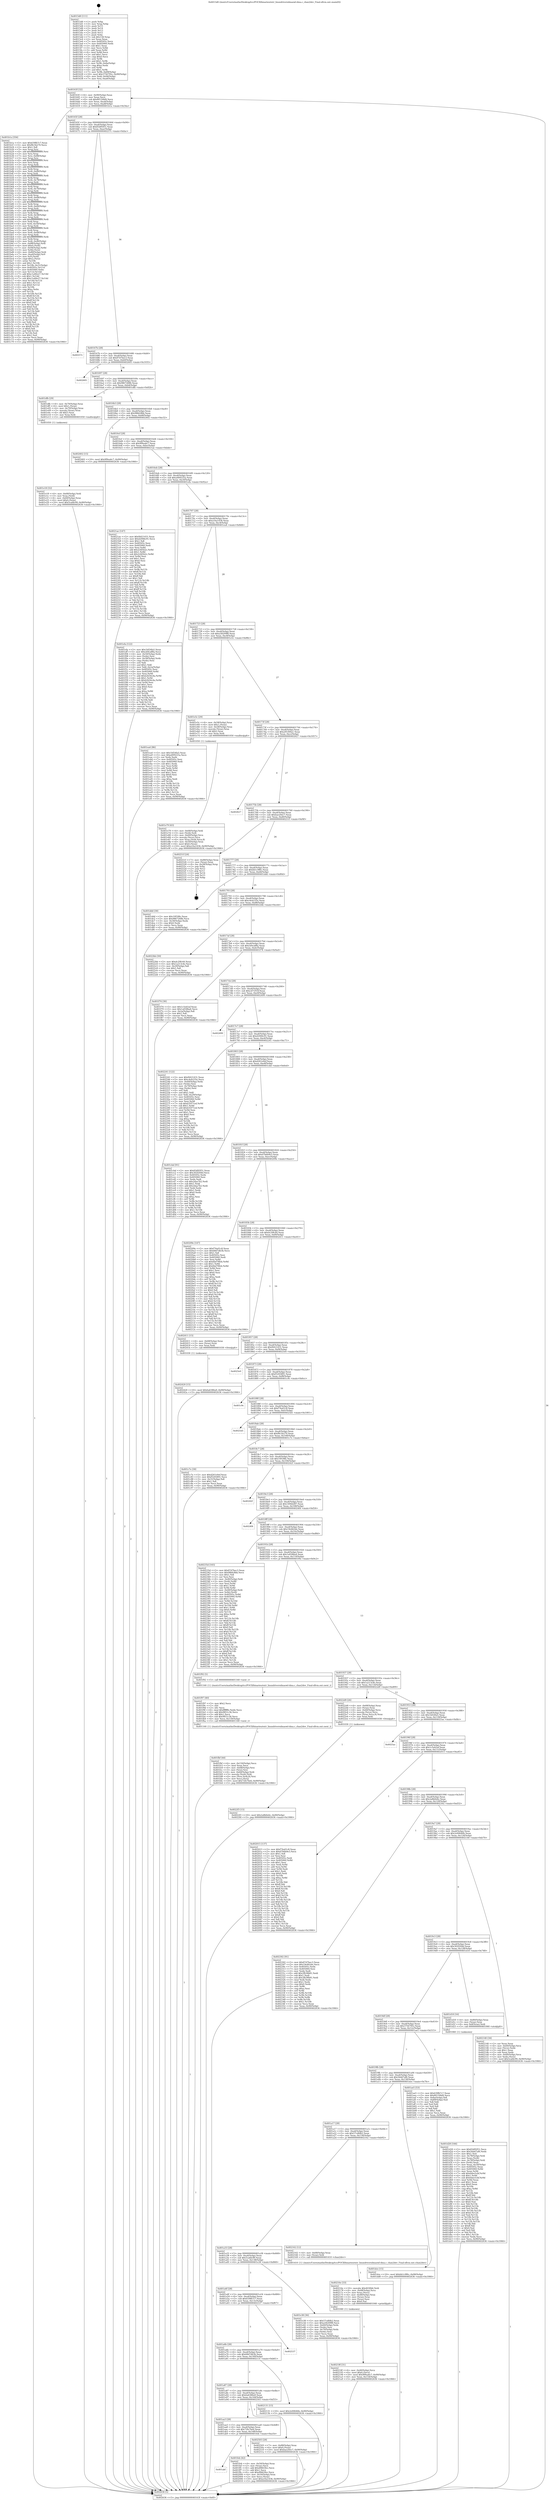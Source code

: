 digraph "0x4015d0" {
  label = "0x4015d0 (/mnt/c/Users/mathe/Desktop/tcc/POCII/binaries/extr_linuxdriversdmaowl-dma.c_chan2dev_Final-ollvm.out::main(0))"
  labelloc = "t"
  node[shape=record]

  Entry [label="",width=0.3,height=0.3,shape=circle,fillcolor=black,style=filled]
  "0x40163f" [label="{
     0x40163f [32]\l
     | [instrs]\l
     &nbsp;&nbsp;0x40163f \<+6\>: mov -0x90(%rbp),%eax\l
     &nbsp;&nbsp;0x401645 \<+2\>: mov %eax,%ecx\l
     &nbsp;&nbsp;0x401647 \<+6\>: sub $0x80150bf4,%ecx\l
     &nbsp;&nbsp;0x40164d \<+6\>: mov %eax,-0xa4(%rbp)\l
     &nbsp;&nbsp;0x401653 \<+6\>: mov %ecx,-0xa8(%rbp)\l
     &nbsp;&nbsp;0x401659 \<+6\>: je 0000000000401b1a \<main+0x54a\>\l
  }"]
  "0x401b1a" [label="{
     0x401b1a [356]\l
     | [instrs]\l
     &nbsp;&nbsp;0x401b1a \<+5\>: mov $0x639fb7c7,%eax\l
     &nbsp;&nbsp;0x401b1f \<+5\>: mov $0xf8c5b270,%ecx\l
     &nbsp;&nbsp;0x401b24 \<+2\>: mov $0x1,%dl\l
     &nbsp;&nbsp;0x401b26 \<+3\>: mov %rsp,%rsi\l
     &nbsp;&nbsp;0x401b29 \<+4\>: add $0xfffffffffffffff0,%rsi\l
     &nbsp;&nbsp;0x401b2d \<+3\>: mov %rsi,%rsp\l
     &nbsp;&nbsp;0x401b30 \<+7\>: mov %rsi,-0x88(%rbp)\l
     &nbsp;&nbsp;0x401b37 \<+3\>: mov %rsp,%rsi\l
     &nbsp;&nbsp;0x401b3a \<+4\>: add $0xfffffffffffffff0,%rsi\l
     &nbsp;&nbsp;0x401b3e \<+3\>: mov %rsi,%rsp\l
     &nbsp;&nbsp;0x401b41 \<+3\>: mov %rsp,%rdi\l
     &nbsp;&nbsp;0x401b44 \<+4\>: add $0xfffffffffffffff0,%rdi\l
     &nbsp;&nbsp;0x401b48 \<+3\>: mov %rdi,%rsp\l
     &nbsp;&nbsp;0x401b4b \<+4\>: mov %rdi,-0x80(%rbp)\l
     &nbsp;&nbsp;0x401b4f \<+3\>: mov %rsp,%rdi\l
     &nbsp;&nbsp;0x401b52 \<+4\>: add $0xfffffffffffffff0,%rdi\l
     &nbsp;&nbsp;0x401b56 \<+3\>: mov %rdi,%rsp\l
     &nbsp;&nbsp;0x401b59 \<+4\>: mov %rdi,-0x78(%rbp)\l
     &nbsp;&nbsp;0x401b5d \<+3\>: mov %rsp,%rdi\l
     &nbsp;&nbsp;0x401b60 \<+4\>: add $0xfffffffffffffff0,%rdi\l
     &nbsp;&nbsp;0x401b64 \<+3\>: mov %rdi,%rsp\l
     &nbsp;&nbsp;0x401b67 \<+4\>: mov %rdi,-0x70(%rbp)\l
     &nbsp;&nbsp;0x401b6b \<+3\>: mov %rsp,%rdi\l
     &nbsp;&nbsp;0x401b6e \<+4\>: add $0xfffffffffffffff0,%rdi\l
     &nbsp;&nbsp;0x401b72 \<+3\>: mov %rdi,%rsp\l
     &nbsp;&nbsp;0x401b75 \<+4\>: mov %rdi,-0x68(%rbp)\l
     &nbsp;&nbsp;0x401b79 \<+3\>: mov %rsp,%rdi\l
     &nbsp;&nbsp;0x401b7c \<+4\>: add $0xfffffffffffffff0,%rdi\l
     &nbsp;&nbsp;0x401b80 \<+3\>: mov %rdi,%rsp\l
     &nbsp;&nbsp;0x401b83 \<+4\>: mov %rdi,-0x60(%rbp)\l
     &nbsp;&nbsp;0x401b87 \<+3\>: mov %rsp,%rdi\l
     &nbsp;&nbsp;0x401b8a \<+4\>: add $0xfffffffffffffff0,%rdi\l
     &nbsp;&nbsp;0x401b8e \<+3\>: mov %rdi,%rsp\l
     &nbsp;&nbsp;0x401b91 \<+4\>: mov %rdi,-0x58(%rbp)\l
     &nbsp;&nbsp;0x401b95 \<+3\>: mov %rsp,%rdi\l
     &nbsp;&nbsp;0x401b98 \<+4\>: add $0xfffffffffffffff0,%rdi\l
     &nbsp;&nbsp;0x401b9c \<+3\>: mov %rdi,%rsp\l
     &nbsp;&nbsp;0x401b9f \<+4\>: mov %rdi,-0x50(%rbp)\l
     &nbsp;&nbsp;0x401ba3 \<+3\>: mov %rsp,%rdi\l
     &nbsp;&nbsp;0x401ba6 \<+4\>: add $0xfffffffffffffff0,%rdi\l
     &nbsp;&nbsp;0x401baa \<+3\>: mov %rdi,%rsp\l
     &nbsp;&nbsp;0x401bad \<+4\>: mov %rdi,-0x48(%rbp)\l
     &nbsp;&nbsp;0x401bb1 \<+3\>: mov %rsp,%rdi\l
     &nbsp;&nbsp;0x401bb4 \<+4\>: add $0xfffffffffffffff0,%rdi\l
     &nbsp;&nbsp;0x401bb8 \<+3\>: mov %rdi,%rsp\l
     &nbsp;&nbsp;0x401bbb \<+4\>: mov %rdi,-0x40(%rbp)\l
     &nbsp;&nbsp;0x401bbf \<+7\>: mov -0x88(%rbp),%rdi\l
     &nbsp;&nbsp;0x401bc6 \<+6\>: movl $0x0,(%rdi)\l
     &nbsp;&nbsp;0x401bcc \<+7\>: mov -0x94(%rbp),%r8d\l
     &nbsp;&nbsp;0x401bd3 \<+3\>: mov %r8d,(%rsi)\l
     &nbsp;&nbsp;0x401bd6 \<+4\>: mov -0x80(%rbp),%rdi\l
     &nbsp;&nbsp;0x401bda \<+7\>: mov -0xa0(%rbp),%r9\l
     &nbsp;&nbsp;0x401be1 \<+3\>: mov %r9,(%rdi)\l
     &nbsp;&nbsp;0x401be4 \<+3\>: cmpl $0x2,(%rsi)\l
     &nbsp;&nbsp;0x401be7 \<+4\>: setne %r10b\l
     &nbsp;&nbsp;0x401beb \<+4\>: and $0x1,%r10b\l
     &nbsp;&nbsp;0x401bef \<+4\>: mov %r10b,-0x31(%rbp)\l
     &nbsp;&nbsp;0x401bf3 \<+8\>: mov 0x40505c,%r11d\l
     &nbsp;&nbsp;0x401bfb \<+7\>: mov 0x405060,%ebx\l
     &nbsp;&nbsp;0x401c02 \<+3\>: mov %r11d,%r14d\l
     &nbsp;&nbsp;0x401c05 \<+7\>: add $0xc1a40e27,%r14d\l
     &nbsp;&nbsp;0x401c0c \<+4\>: sub $0x1,%r14d\l
     &nbsp;&nbsp;0x401c10 \<+7\>: sub $0xc1a40e27,%r14d\l
     &nbsp;&nbsp;0x401c17 \<+4\>: imul %r14d,%r11d\l
     &nbsp;&nbsp;0x401c1b \<+4\>: and $0x1,%r11d\l
     &nbsp;&nbsp;0x401c1f \<+4\>: cmp $0x0,%r11d\l
     &nbsp;&nbsp;0x401c23 \<+4\>: sete %r10b\l
     &nbsp;&nbsp;0x401c27 \<+3\>: cmp $0xa,%ebx\l
     &nbsp;&nbsp;0x401c2a \<+4\>: setl %r15b\l
     &nbsp;&nbsp;0x401c2e \<+3\>: mov %r10b,%r12b\l
     &nbsp;&nbsp;0x401c31 \<+4\>: xor $0xff,%r12b\l
     &nbsp;&nbsp;0x401c35 \<+3\>: mov %r15b,%r13b\l
     &nbsp;&nbsp;0x401c38 \<+4\>: xor $0xff,%r13b\l
     &nbsp;&nbsp;0x401c3c \<+3\>: xor $0x0,%dl\l
     &nbsp;&nbsp;0x401c3f \<+3\>: mov %r12b,%sil\l
     &nbsp;&nbsp;0x401c42 \<+4\>: and $0x0,%sil\l
     &nbsp;&nbsp;0x401c46 \<+3\>: and %dl,%r10b\l
     &nbsp;&nbsp;0x401c49 \<+3\>: mov %r13b,%dil\l
     &nbsp;&nbsp;0x401c4c \<+4\>: and $0x0,%dil\l
     &nbsp;&nbsp;0x401c50 \<+3\>: and %dl,%r15b\l
     &nbsp;&nbsp;0x401c53 \<+3\>: or %r10b,%sil\l
     &nbsp;&nbsp;0x401c56 \<+3\>: or %r15b,%dil\l
     &nbsp;&nbsp;0x401c59 \<+3\>: xor %dil,%sil\l
     &nbsp;&nbsp;0x401c5c \<+3\>: or %r13b,%r12b\l
     &nbsp;&nbsp;0x401c5f \<+4\>: xor $0xff,%r12b\l
     &nbsp;&nbsp;0x401c63 \<+3\>: or $0x0,%dl\l
     &nbsp;&nbsp;0x401c66 \<+3\>: and %dl,%r12b\l
     &nbsp;&nbsp;0x401c69 \<+3\>: or %r12b,%sil\l
     &nbsp;&nbsp;0x401c6c \<+4\>: test $0x1,%sil\l
     &nbsp;&nbsp;0x401c70 \<+3\>: cmovne %ecx,%eax\l
     &nbsp;&nbsp;0x401c73 \<+6\>: mov %eax,-0x90(%rbp)\l
     &nbsp;&nbsp;0x401c79 \<+5\>: jmp 0000000000402636 \<main+0x1066\>\l
  }"]
  "0x40165f" [label="{
     0x40165f [28]\l
     | [instrs]\l
     &nbsp;&nbsp;0x40165f \<+5\>: jmp 0000000000401664 \<main+0x94\>\l
     &nbsp;&nbsp;0x401664 \<+6\>: mov -0xa4(%rbp),%eax\l
     &nbsp;&nbsp;0x40166a \<+5\>: sub $0x83d95f51,%eax\l
     &nbsp;&nbsp;0x40166f \<+6\>: mov %eax,-0xac(%rbp)\l
     &nbsp;&nbsp;0x401675 \<+6\>: je 000000000040257c \<main+0xfac\>\l
  }"]
  Exit [label="",width=0.3,height=0.3,shape=circle,fillcolor=black,style=filled,peripheries=2]
  "0x40257c" [label="{
     0x40257c\l
  }", style=dashed]
  "0x40167b" [label="{
     0x40167b [28]\l
     | [instrs]\l
     &nbsp;&nbsp;0x40167b \<+5\>: jmp 0000000000401680 \<main+0xb0\>\l
     &nbsp;&nbsp;0x401680 \<+6\>: mov -0xa4(%rbp),%eax\l
     &nbsp;&nbsp;0x401686 \<+5\>: sub $0x87d7bec3,%eax\l
     &nbsp;&nbsp;0x40168b \<+6\>: mov %eax,-0xb0(%rbp)\l
     &nbsp;&nbsp;0x401691 \<+6\>: je 0000000000402605 \<main+0x1035\>\l
  }"]
  "0x402420" [label="{
     0x402420 [15]\l
     | [instrs]\l
     &nbsp;&nbsp;0x402420 \<+10\>: movl $0x6a6386a9,-0x90(%rbp)\l
     &nbsp;&nbsp;0x40242a \<+5\>: jmp 0000000000402636 \<main+0x1066\>\l
  }"]
  "0x402605" [label="{
     0x402605\l
  }", style=dashed]
  "0x401697" [label="{
     0x401697 [28]\l
     | [instrs]\l
     &nbsp;&nbsp;0x401697 \<+5\>: jmp 000000000040169c \<main+0xcc\>\l
     &nbsp;&nbsp;0x40169c \<+6\>: mov -0xa4(%rbp),%eax\l
     &nbsp;&nbsp;0x4016a2 \<+5\>: sub $0x98672686,%eax\l
     &nbsp;&nbsp;0x4016a7 \<+6\>: mov %eax,-0xb4(%rbp)\l
     &nbsp;&nbsp;0x4016ad \<+6\>: je 0000000000401dfb \<main+0x82b\>\l
  }"]
  "0x4022f3" [label="{
     0x4022f3 [15]\l
     | [instrs]\l
     &nbsp;&nbsp;0x4022f3 \<+10\>: movl $0x2a8b0e6c,-0x90(%rbp)\l
     &nbsp;&nbsp;0x4022fd \<+5\>: jmp 0000000000402636 \<main+0x1066\>\l
  }"]
  "0x401dfb" [label="{
     0x401dfb [29]\l
     | [instrs]\l
     &nbsp;&nbsp;0x401dfb \<+4\>: mov -0x70(%rbp),%rax\l
     &nbsp;&nbsp;0x401dff \<+6\>: movl $0x1,(%rax)\l
     &nbsp;&nbsp;0x401e05 \<+4\>: mov -0x70(%rbp),%rax\l
     &nbsp;&nbsp;0x401e09 \<+3\>: movslq (%rax),%rax\l
     &nbsp;&nbsp;0x401e0c \<+4\>: shl $0x3,%rax\l
     &nbsp;&nbsp;0x401e10 \<+3\>: mov %rax,%rdi\l
     &nbsp;&nbsp;0x401e13 \<+5\>: call 0000000000401050 \<malloc@plt\>\l
     | [calls]\l
     &nbsp;&nbsp;0x401050 \{1\} (unknown)\l
  }"]
  "0x4016b3" [label="{
     0x4016b3 [28]\l
     | [instrs]\l
     &nbsp;&nbsp;0x4016b3 \<+5\>: jmp 00000000004016b8 \<main+0xe8\>\l
     &nbsp;&nbsp;0x4016b8 \<+6\>: mov -0xa4(%rbp),%eax\l
     &nbsp;&nbsp;0x4016be \<+5\>: sub $0x98bfc8bb,%eax\l
     &nbsp;&nbsp;0x4016c3 \<+6\>: mov %eax,-0xb8(%rbp)\l
     &nbsp;&nbsp;0x4016c9 \<+6\>: je 0000000000402402 \<main+0xe32\>\l
  }"]
  "0x40218f" [label="{
     0x40218f [31]\l
     | [instrs]\l
     &nbsp;&nbsp;0x40218f \<+4\>: mov -0x40(%rbp),%rcx\l
     &nbsp;&nbsp;0x402193 \<+6\>: movl $0x0,(%rcx)\l
     &nbsp;&nbsp;0x402199 \<+10\>: movl $0x9f9ea6c7,-0x90(%rbp)\l
     &nbsp;&nbsp;0x4021a3 \<+6\>: mov %eax,-0x154(%rbp)\l
     &nbsp;&nbsp;0x4021a9 \<+5\>: jmp 0000000000402636 \<main+0x1066\>\l
  }"]
  "0x402402" [label="{
     0x402402 [15]\l
     | [instrs]\l
     &nbsp;&nbsp;0x402402 \<+10\>: movl $0x9f9ea6c7,-0x90(%rbp)\l
     &nbsp;&nbsp;0x40240c \<+5\>: jmp 0000000000402636 \<main+0x1066\>\l
  }"]
  "0x4016cf" [label="{
     0x4016cf [28]\l
     | [instrs]\l
     &nbsp;&nbsp;0x4016cf \<+5\>: jmp 00000000004016d4 \<main+0x104\>\l
     &nbsp;&nbsp;0x4016d4 \<+6\>: mov -0xa4(%rbp),%eax\l
     &nbsp;&nbsp;0x4016da \<+5\>: sub $0x9f9ea6c7,%eax\l
     &nbsp;&nbsp;0x4016df \<+6\>: mov %eax,-0xbc(%rbp)\l
     &nbsp;&nbsp;0x4016e5 \<+6\>: je 00000000004021ae \<main+0xbde\>\l
  }"]
  "0x40216e" [label="{
     0x40216e [33]\l
     | [instrs]\l
     &nbsp;&nbsp;0x40216e \<+10\>: movabs $0x4030b6,%rdi\l
     &nbsp;&nbsp;0x402178 \<+4\>: mov -0x48(%rbp),%rcx\l
     &nbsp;&nbsp;0x40217c \<+3\>: mov %rax,(%rcx)\l
     &nbsp;&nbsp;0x40217f \<+4\>: mov -0x48(%rbp),%rax\l
     &nbsp;&nbsp;0x402183 \<+3\>: mov (%rax),%rax\l
     &nbsp;&nbsp;0x402186 \<+2\>: mov (%rax),%esi\l
     &nbsp;&nbsp;0x402188 \<+2\>: mov $0x0,%al\l
     &nbsp;&nbsp;0x40218a \<+5\>: call 0000000000401040 \<printf@plt\>\l
     | [calls]\l
     &nbsp;&nbsp;0x401040 \{1\} (unknown)\l
  }"]
  "0x4021ae" [label="{
     0x4021ae [147]\l
     | [instrs]\l
     &nbsp;&nbsp;0x4021ae \<+5\>: mov $0xf4421431,%eax\l
     &nbsp;&nbsp;0x4021b3 \<+5\>: mov $0xd2006c91,%ecx\l
     &nbsp;&nbsp;0x4021b8 \<+2\>: mov $0x1,%dl\l
     &nbsp;&nbsp;0x4021ba \<+7\>: mov 0x40505c,%esi\l
     &nbsp;&nbsp;0x4021c1 \<+7\>: mov 0x405060,%edi\l
     &nbsp;&nbsp;0x4021c8 \<+3\>: mov %esi,%r8d\l
     &nbsp;&nbsp;0x4021cb \<+7\>: add $0x2cfd5b2c,%r8d\l
     &nbsp;&nbsp;0x4021d2 \<+4\>: sub $0x1,%r8d\l
     &nbsp;&nbsp;0x4021d6 \<+7\>: sub $0x2cfd5b2c,%r8d\l
     &nbsp;&nbsp;0x4021dd \<+4\>: imul %r8d,%esi\l
     &nbsp;&nbsp;0x4021e1 \<+3\>: and $0x1,%esi\l
     &nbsp;&nbsp;0x4021e4 \<+3\>: cmp $0x0,%esi\l
     &nbsp;&nbsp;0x4021e7 \<+4\>: sete %r9b\l
     &nbsp;&nbsp;0x4021eb \<+3\>: cmp $0xa,%edi\l
     &nbsp;&nbsp;0x4021ee \<+4\>: setl %r10b\l
     &nbsp;&nbsp;0x4021f2 \<+3\>: mov %r9b,%r11b\l
     &nbsp;&nbsp;0x4021f5 \<+4\>: xor $0xff,%r11b\l
     &nbsp;&nbsp;0x4021f9 \<+3\>: mov %r10b,%bl\l
     &nbsp;&nbsp;0x4021fc \<+3\>: xor $0xff,%bl\l
     &nbsp;&nbsp;0x4021ff \<+3\>: xor $0x1,%dl\l
     &nbsp;&nbsp;0x402202 \<+3\>: mov %r11b,%r14b\l
     &nbsp;&nbsp;0x402205 \<+4\>: and $0xff,%r14b\l
     &nbsp;&nbsp;0x402209 \<+3\>: and %dl,%r9b\l
     &nbsp;&nbsp;0x40220c \<+3\>: mov %bl,%r15b\l
     &nbsp;&nbsp;0x40220f \<+4\>: and $0xff,%r15b\l
     &nbsp;&nbsp;0x402213 \<+3\>: and %dl,%r10b\l
     &nbsp;&nbsp;0x402216 \<+3\>: or %r9b,%r14b\l
     &nbsp;&nbsp;0x402219 \<+3\>: or %r10b,%r15b\l
     &nbsp;&nbsp;0x40221c \<+3\>: xor %r15b,%r14b\l
     &nbsp;&nbsp;0x40221f \<+3\>: or %bl,%r11b\l
     &nbsp;&nbsp;0x402222 \<+4\>: xor $0xff,%r11b\l
     &nbsp;&nbsp;0x402226 \<+3\>: or $0x1,%dl\l
     &nbsp;&nbsp;0x402229 \<+3\>: and %dl,%r11b\l
     &nbsp;&nbsp;0x40222c \<+3\>: or %r11b,%r14b\l
     &nbsp;&nbsp;0x40222f \<+4\>: test $0x1,%r14b\l
     &nbsp;&nbsp;0x402233 \<+3\>: cmovne %ecx,%eax\l
     &nbsp;&nbsp;0x402236 \<+6\>: mov %eax,-0x90(%rbp)\l
     &nbsp;&nbsp;0x40223c \<+5\>: jmp 0000000000402636 \<main+0x1066\>\l
  }"]
  "0x4016eb" [label="{
     0x4016eb [28]\l
     | [instrs]\l
     &nbsp;&nbsp;0x4016eb \<+5\>: jmp 00000000004016f0 \<main+0x120\>\l
     &nbsp;&nbsp;0x4016f0 \<+6\>: mov -0xa4(%rbp),%eax\l
     &nbsp;&nbsp;0x4016f6 \<+5\>: sub $0xa009225a,%eax\l
     &nbsp;&nbsp;0x4016fb \<+6\>: mov %eax,-0xc0(%rbp)\l
     &nbsp;&nbsp;0x401701 \<+6\>: je 0000000000401efa \<main+0x92a\>\l
  }"]
  "0x401abf" [label="{
     0x401abf\l
  }", style=dashed]
  "0x401efa" [label="{
     0x401efa [122]\l
     | [instrs]\l
     &nbsp;&nbsp;0x401efa \<+5\>: mov $0x1bf24fa5,%eax\l
     &nbsp;&nbsp;0x401eff \<+5\>: mov $0xcb9ca88a,%ecx\l
     &nbsp;&nbsp;0x401f04 \<+4\>: mov -0x50(%rbp),%rdx\l
     &nbsp;&nbsp;0x401f08 \<+2\>: mov (%rdx),%esi\l
     &nbsp;&nbsp;0x401f0a \<+4\>: mov -0x58(%rbp),%rdx\l
     &nbsp;&nbsp;0x401f0e \<+2\>: cmp (%rdx),%esi\l
     &nbsp;&nbsp;0x401f10 \<+4\>: setl %dil\l
     &nbsp;&nbsp;0x401f14 \<+4\>: and $0x1,%dil\l
     &nbsp;&nbsp;0x401f18 \<+4\>: mov %dil,-0x2a(%rbp)\l
     &nbsp;&nbsp;0x401f1c \<+7\>: mov 0x40505c,%esi\l
     &nbsp;&nbsp;0x401f23 \<+8\>: mov 0x405060,%r8d\l
     &nbsp;&nbsp;0x401f2b \<+3\>: mov %esi,%r9d\l
     &nbsp;&nbsp;0x401f2e \<+7\>: add $0xb2b56c4a,%r9d\l
     &nbsp;&nbsp;0x401f35 \<+4\>: sub $0x1,%r9d\l
     &nbsp;&nbsp;0x401f39 \<+7\>: sub $0xb2b56c4a,%r9d\l
     &nbsp;&nbsp;0x401f40 \<+4\>: imul %r9d,%esi\l
     &nbsp;&nbsp;0x401f44 \<+3\>: and $0x1,%esi\l
     &nbsp;&nbsp;0x401f47 \<+3\>: cmp $0x0,%esi\l
     &nbsp;&nbsp;0x401f4a \<+4\>: sete %dil\l
     &nbsp;&nbsp;0x401f4e \<+4\>: cmp $0xa,%r8d\l
     &nbsp;&nbsp;0x401f52 \<+4\>: setl %r10b\l
     &nbsp;&nbsp;0x401f56 \<+3\>: mov %dil,%r11b\l
     &nbsp;&nbsp;0x401f59 \<+3\>: and %r10b,%r11b\l
     &nbsp;&nbsp;0x401f5c \<+3\>: xor %r10b,%dil\l
     &nbsp;&nbsp;0x401f5f \<+3\>: or %dil,%r11b\l
     &nbsp;&nbsp;0x401f62 \<+4\>: test $0x1,%r11b\l
     &nbsp;&nbsp;0x401f66 \<+3\>: cmovne %ecx,%eax\l
     &nbsp;&nbsp;0x401f69 \<+6\>: mov %eax,-0x90(%rbp)\l
     &nbsp;&nbsp;0x401f6f \<+5\>: jmp 0000000000402636 \<main+0x1066\>\l
  }"]
  "0x401707" [label="{
     0x401707 [28]\l
     | [instrs]\l
     &nbsp;&nbsp;0x401707 \<+5\>: jmp 000000000040170c \<main+0x13c\>\l
     &nbsp;&nbsp;0x40170c \<+6\>: mov -0xa4(%rbp),%eax\l
     &nbsp;&nbsp;0x401712 \<+5\>: sub $0xa16a1436,%eax\l
     &nbsp;&nbsp;0x401717 \<+6\>: mov %eax,-0xc4(%rbp)\l
     &nbsp;&nbsp;0x40171d \<+6\>: je 0000000000401ea4 \<main+0x8d4\>\l
  }"]
  "0x401feb" [label="{
     0x401feb [42]\l
     | [instrs]\l
     &nbsp;&nbsp;0x401feb \<+4\>: mov -0x50(%rbp),%rax\l
     &nbsp;&nbsp;0x401fef \<+2\>: mov (%rax),%ecx\l
     &nbsp;&nbsp;0x401ff1 \<+6\>: add $0xd9663fec,%ecx\l
     &nbsp;&nbsp;0x401ff7 \<+3\>: add $0x1,%ecx\l
     &nbsp;&nbsp;0x401ffa \<+6\>: sub $0xd9663fec,%ecx\l
     &nbsp;&nbsp;0x402000 \<+4\>: mov -0x50(%rbp),%rax\l
     &nbsp;&nbsp;0x402004 \<+2\>: mov %ecx,(%rax)\l
     &nbsp;&nbsp;0x402006 \<+10\>: movl $0xa16a1436,-0x90(%rbp)\l
     &nbsp;&nbsp;0x402010 \<+5\>: jmp 0000000000402636 \<main+0x1066\>\l
  }"]
  "0x401ea4" [label="{
     0x401ea4 [86]\l
     | [instrs]\l
     &nbsp;&nbsp;0x401ea4 \<+5\>: mov $0x1bf24fa5,%eax\l
     &nbsp;&nbsp;0x401ea9 \<+5\>: mov $0xa009225a,%ecx\l
     &nbsp;&nbsp;0x401eae \<+2\>: xor %edx,%edx\l
     &nbsp;&nbsp;0x401eb0 \<+7\>: mov 0x40505c,%esi\l
     &nbsp;&nbsp;0x401eb7 \<+7\>: mov 0x405060,%edi\l
     &nbsp;&nbsp;0x401ebe \<+3\>: sub $0x1,%edx\l
     &nbsp;&nbsp;0x401ec1 \<+3\>: mov %esi,%r8d\l
     &nbsp;&nbsp;0x401ec4 \<+3\>: add %edx,%r8d\l
     &nbsp;&nbsp;0x401ec7 \<+4\>: imul %r8d,%esi\l
     &nbsp;&nbsp;0x401ecb \<+3\>: and $0x1,%esi\l
     &nbsp;&nbsp;0x401ece \<+3\>: cmp $0x0,%esi\l
     &nbsp;&nbsp;0x401ed1 \<+4\>: sete %r9b\l
     &nbsp;&nbsp;0x401ed5 \<+3\>: cmp $0xa,%edi\l
     &nbsp;&nbsp;0x401ed8 \<+4\>: setl %r10b\l
     &nbsp;&nbsp;0x401edc \<+3\>: mov %r9b,%r11b\l
     &nbsp;&nbsp;0x401edf \<+3\>: and %r10b,%r11b\l
     &nbsp;&nbsp;0x401ee2 \<+3\>: xor %r10b,%r9b\l
     &nbsp;&nbsp;0x401ee5 \<+3\>: or %r9b,%r11b\l
     &nbsp;&nbsp;0x401ee8 \<+4\>: test $0x1,%r11b\l
     &nbsp;&nbsp;0x401eec \<+3\>: cmovne %ecx,%eax\l
     &nbsp;&nbsp;0x401eef \<+6\>: mov %eax,-0x90(%rbp)\l
     &nbsp;&nbsp;0x401ef5 \<+5\>: jmp 0000000000402636 \<main+0x1066\>\l
  }"]
  "0x401723" [label="{
     0x401723 [28]\l
     | [instrs]\l
     &nbsp;&nbsp;0x401723 \<+5\>: jmp 0000000000401728 \<main+0x158\>\l
     &nbsp;&nbsp;0x401728 \<+6\>: mov -0xa4(%rbp),%eax\l
     &nbsp;&nbsp;0x40172e \<+5\>: sub $0xa58209f8,%eax\l
     &nbsp;&nbsp;0x401733 \<+6\>: mov %eax,-0xc8(%rbp)\l
     &nbsp;&nbsp;0x401739 \<+6\>: je 0000000000401e5c \<main+0x88c\>\l
  }"]
  "0x401aa3" [label="{
     0x401aa3 [28]\l
     | [instrs]\l
     &nbsp;&nbsp;0x401aa3 \<+5\>: jmp 0000000000401aa8 \<main+0x4d8\>\l
     &nbsp;&nbsp;0x401aa8 \<+6\>: mov -0xa4(%rbp),%eax\l
     &nbsp;&nbsp;0x401aae \<+5\>: sub $0x72fe7be6,%eax\l
     &nbsp;&nbsp;0x401ab3 \<+6\>: mov %eax,-0x148(%rbp)\l
     &nbsp;&nbsp;0x401ab9 \<+6\>: je 0000000000401feb \<main+0xa1b\>\l
  }"]
  "0x401e5c" [label="{
     0x401e5c [29]\l
     | [instrs]\l
     &nbsp;&nbsp;0x401e5c \<+4\>: mov -0x58(%rbp),%rax\l
     &nbsp;&nbsp;0x401e60 \<+6\>: movl $0x1,(%rax)\l
     &nbsp;&nbsp;0x401e66 \<+4\>: mov -0x58(%rbp),%rax\l
     &nbsp;&nbsp;0x401e6a \<+3\>: movslq (%rax),%rax\l
     &nbsp;&nbsp;0x401e6d \<+4\>: shl $0x2,%rax\l
     &nbsp;&nbsp;0x401e71 \<+3\>: mov %rax,%rdi\l
     &nbsp;&nbsp;0x401e74 \<+5\>: call 0000000000401050 \<malloc@plt\>\l
     | [calls]\l
     &nbsp;&nbsp;0x401050 \{1\} (unknown)\l
  }"]
  "0x40173f" [label="{
     0x40173f [28]\l
     | [instrs]\l
     &nbsp;&nbsp;0x40173f \<+5\>: jmp 0000000000401744 \<main+0x174\>\l
     &nbsp;&nbsp;0x401744 \<+6\>: mov -0xa4(%rbp),%eax\l
     &nbsp;&nbsp;0x40174a \<+5\>: sub $0xa95300a1,%eax\l
     &nbsp;&nbsp;0x40174f \<+6\>: mov %eax,-0xcc(%rbp)\l
     &nbsp;&nbsp;0x401755 \<+6\>: je 0000000000402627 \<main+0x1057\>\l
  }"]
  "0x402503" [label="{
     0x402503 [28]\l
     | [instrs]\l
     &nbsp;&nbsp;0x402503 \<+7\>: mov -0x88(%rbp),%rax\l
     &nbsp;&nbsp;0x40250a \<+6\>: movl $0x0,(%rax)\l
     &nbsp;&nbsp;0x402510 \<+10\>: movl $0xbae20ec7,-0x90(%rbp)\l
     &nbsp;&nbsp;0x40251a \<+5\>: jmp 0000000000402636 \<main+0x1066\>\l
  }"]
  "0x402627" [label="{
     0x402627\l
  }", style=dashed]
  "0x40175b" [label="{
     0x40175b [28]\l
     | [instrs]\l
     &nbsp;&nbsp;0x40175b \<+5\>: jmp 0000000000401760 \<main+0x190\>\l
     &nbsp;&nbsp;0x401760 \<+6\>: mov -0xa4(%rbp),%eax\l
     &nbsp;&nbsp;0x401766 \<+5\>: sub $0xbae20ec7,%eax\l
     &nbsp;&nbsp;0x40176b \<+6\>: mov %eax,-0xd0(%rbp)\l
     &nbsp;&nbsp;0x401771 \<+6\>: je 000000000040251f \<main+0xf4f\>\l
  }"]
  "0x401a87" [label="{
     0x401a87 [28]\l
     | [instrs]\l
     &nbsp;&nbsp;0x401a87 \<+5\>: jmp 0000000000401a8c \<main+0x4bc\>\l
     &nbsp;&nbsp;0x401a8c \<+6\>: mov -0xa4(%rbp),%eax\l
     &nbsp;&nbsp;0x401a92 \<+5\>: sub $0x6a6386a9,%eax\l
     &nbsp;&nbsp;0x401a97 \<+6\>: mov %eax,-0x144(%rbp)\l
     &nbsp;&nbsp;0x401a9d \<+6\>: je 0000000000402503 \<main+0xf33\>\l
  }"]
  "0x40251f" [label="{
     0x40251f [24]\l
     | [instrs]\l
     &nbsp;&nbsp;0x40251f \<+7\>: mov -0x88(%rbp),%rax\l
     &nbsp;&nbsp;0x402526 \<+2\>: mov (%rax),%eax\l
     &nbsp;&nbsp;0x402528 \<+4\>: lea -0x28(%rbp),%rsp\l
     &nbsp;&nbsp;0x40252c \<+1\>: pop %rbx\l
     &nbsp;&nbsp;0x40252d \<+2\>: pop %r12\l
     &nbsp;&nbsp;0x40252f \<+2\>: pop %r13\l
     &nbsp;&nbsp;0x402531 \<+2\>: pop %r14\l
     &nbsp;&nbsp;0x402533 \<+2\>: pop %r15\l
     &nbsp;&nbsp;0x402535 \<+1\>: pop %rbp\l
     &nbsp;&nbsp;0x402536 \<+1\>: ret\l
  }"]
  "0x401777" [label="{
     0x401777 [28]\l
     | [instrs]\l
     &nbsp;&nbsp;0x401777 \<+5\>: jmp 000000000040177c \<main+0x1ac\>\l
     &nbsp;&nbsp;0x40177c \<+6\>: mov -0xa4(%rbp),%eax\l
     &nbsp;&nbsp;0x401782 \<+5\>: sub $0xbb1c9f6c,%eax\l
     &nbsp;&nbsp;0x401787 \<+6\>: mov %eax,-0xd4(%rbp)\l
     &nbsp;&nbsp;0x40178d \<+6\>: je 0000000000401ddd \<main+0x80d\>\l
  }"]
  "0x402131" [label="{
     0x402131 [15]\l
     | [instrs]\l
     &nbsp;&nbsp;0x402131 \<+10\>: movl $0x2e00646b,-0x90(%rbp)\l
     &nbsp;&nbsp;0x40213b \<+5\>: jmp 0000000000402636 \<main+0x1066\>\l
  }"]
  "0x401ddd" [label="{
     0x401ddd [30]\l
     | [instrs]\l
     &nbsp;&nbsp;0x401ddd \<+5\>: mov $0x10f188c,%eax\l
     &nbsp;&nbsp;0x401de2 \<+5\>: mov $0x98672686,%ecx\l
     &nbsp;&nbsp;0x401de7 \<+3\>: mov -0x30(%rbp),%edx\l
     &nbsp;&nbsp;0x401dea \<+3\>: cmp $0x0,%edx\l
     &nbsp;&nbsp;0x401ded \<+3\>: cmove %ecx,%eax\l
     &nbsp;&nbsp;0x401df0 \<+6\>: mov %eax,-0x90(%rbp)\l
     &nbsp;&nbsp;0x401df6 \<+5\>: jmp 0000000000402636 \<main+0x1066\>\l
  }"]
  "0x401793" [label="{
     0x401793 [28]\l
     | [instrs]\l
     &nbsp;&nbsp;0x401793 \<+5\>: jmp 0000000000401798 \<main+0x1c8\>\l
     &nbsp;&nbsp;0x401798 \<+6\>: mov -0xa4(%rbp),%eax\l
     &nbsp;&nbsp;0x40179e \<+5\>: sub $0xc4eb235e,%eax\l
     &nbsp;&nbsp;0x4017a3 \<+6\>: mov %eax,-0xd8(%rbp)\l
     &nbsp;&nbsp;0x4017a9 \<+6\>: je 00000000004022bb \<main+0xceb\>\l
  }"]
  "0x401a6b" [label="{
     0x401a6b [28]\l
     | [instrs]\l
     &nbsp;&nbsp;0x401a6b \<+5\>: jmp 0000000000401a70 \<main+0x4a0\>\l
     &nbsp;&nbsp;0x401a70 \<+6\>: mov -0xa4(%rbp),%eax\l
     &nbsp;&nbsp;0x401a76 \<+5\>: sub $0x68d7db3b,%eax\l
     &nbsp;&nbsp;0x401a7b \<+6\>: mov %eax,-0x140(%rbp)\l
     &nbsp;&nbsp;0x401a81 \<+6\>: je 0000000000402131 \<main+0xb61\>\l
  }"]
  "0x4022bb" [label="{
     0x4022bb [30]\l
     | [instrs]\l
     &nbsp;&nbsp;0x4022bb \<+5\>: mov $0xdc29fc44,%eax\l
     &nbsp;&nbsp;0x4022c0 \<+5\>: mov $0x1a213c4e,%ecx\l
     &nbsp;&nbsp;0x4022c5 \<+3\>: mov -0x29(%rbp),%dl\l
     &nbsp;&nbsp;0x4022c8 \<+3\>: test $0x1,%dl\l
     &nbsp;&nbsp;0x4022cb \<+3\>: cmovne %ecx,%eax\l
     &nbsp;&nbsp;0x4022ce \<+6\>: mov %eax,-0x90(%rbp)\l
     &nbsp;&nbsp;0x4022d4 \<+5\>: jmp 0000000000402636 \<main+0x1066\>\l
  }"]
  "0x4017af" [label="{
     0x4017af [28]\l
     | [instrs]\l
     &nbsp;&nbsp;0x4017af \<+5\>: jmp 00000000004017b4 \<main+0x1e4\>\l
     &nbsp;&nbsp;0x4017b4 \<+6\>: mov -0xa4(%rbp),%eax\l
     &nbsp;&nbsp;0x4017ba \<+5\>: sub $0xcb9ca88a,%eax\l
     &nbsp;&nbsp;0x4017bf \<+6\>: mov %eax,-0xdc(%rbp)\l
     &nbsp;&nbsp;0x4017c5 \<+6\>: je 0000000000401f74 \<main+0x9a4\>\l
  }"]
  "0x402537" [label="{
     0x402537\l
  }", style=dashed]
  "0x401f74" [label="{
     0x401f74 [30]\l
     | [instrs]\l
     &nbsp;&nbsp;0x401f74 \<+5\>: mov $0x1c5eb5af,%eax\l
     &nbsp;&nbsp;0x401f79 \<+5\>: mov $0x1a058ba4,%ecx\l
     &nbsp;&nbsp;0x401f7e \<+3\>: mov -0x2a(%rbp),%dl\l
     &nbsp;&nbsp;0x401f81 \<+3\>: test $0x1,%dl\l
     &nbsp;&nbsp;0x401f84 \<+3\>: cmovne %ecx,%eax\l
     &nbsp;&nbsp;0x401f87 \<+6\>: mov %eax,-0x90(%rbp)\l
     &nbsp;&nbsp;0x401f8d \<+5\>: jmp 0000000000402636 \<main+0x1066\>\l
  }"]
  "0x4017cb" [label="{
     0x4017cb [28]\l
     | [instrs]\l
     &nbsp;&nbsp;0x4017cb \<+5\>: jmp 00000000004017d0 \<main+0x200\>\l
     &nbsp;&nbsp;0x4017d0 \<+6\>: mov -0xa4(%rbp),%eax\l
     &nbsp;&nbsp;0x4017d6 \<+5\>: sub $0xcd71f55f,%eax\l
     &nbsp;&nbsp;0x4017db \<+6\>: mov %eax,-0xe0(%rbp)\l
     &nbsp;&nbsp;0x4017e1 \<+6\>: je 0000000000402499 \<main+0xec9\>\l
  }"]
  "0x401fbf" [label="{
     0x401fbf [44]\l
     | [instrs]\l
     &nbsp;&nbsp;0x401fbf \<+6\>: mov -0x150(%rbp),%ecx\l
     &nbsp;&nbsp;0x401fc5 \<+3\>: imul %eax,%ecx\l
     &nbsp;&nbsp;0x401fc8 \<+4\>: mov -0x68(%rbp),%rsi\l
     &nbsp;&nbsp;0x401fcc \<+3\>: mov (%rsi),%rsi\l
     &nbsp;&nbsp;0x401fcf \<+4\>: mov -0x60(%rbp),%rdi\l
     &nbsp;&nbsp;0x401fd3 \<+3\>: movslq (%rdi),%rdi\l
     &nbsp;&nbsp;0x401fd6 \<+4\>: mov (%rsi,%rdi,8),%rsi\l
     &nbsp;&nbsp;0x401fda \<+2\>: mov %ecx,(%rsi)\l
     &nbsp;&nbsp;0x401fdc \<+10\>: movl $0x72fe7be6,-0x90(%rbp)\l
     &nbsp;&nbsp;0x401fe6 \<+5\>: jmp 0000000000402636 \<main+0x1066\>\l
  }"]
  "0x402499" [label="{
     0x402499\l
  }", style=dashed]
  "0x4017e7" [label="{
     0x4017e7 [28]\l
     | [instrs]\l
     &nbsp;&nbsp;0x4017e7 \<+5\>: jmp 00000000004017ec \<main+0x21c\>\l
     &nbsp;&nbsp;0x4017ec \<+6\>: mov -0xa4(%rbp),%eax\l
     &nbsp;&nbsp;0x4017f2 \<+5\>: sub $0xd2006c91,%eax\l
     &nbsp;&nbsp;0x4017f7 \<+6\>: mov %eax,-0xe4(%rbp)\l
     &nbsp;&nbsp;0x4017fd \<+6\>: je 0000000000402241 \<main+0xc71\>\l
  }"]
  "0x401f97" [label="{
     0x401f97 [40]\l
     | [instrs]\l
     &nbsp;&nbsp;0x401f97 \<+5\>: mov $0x2,%ecx\l
     &nbsp;&nbsp;0x401f9c \<+1\>: cltd\l
     &nbsp;&nbsp;0x401f9d \<+2\>: idiv %ecx\l
     &nbsp;&nbsp;0x401f9f \<+6\>: imul $0xfffffffe,%edx,%ecx\l
     &nbsp;&nbsp;0x401fa5 \<+6\>: add $0x9851c36,%ecx\l
     &nbsp;&nbsp;0x401fab \<+3\>: add $0x1,%ecx\l
     &nbsp;&nbsp;0x401fae \<+6\>: sub $0x9851c36,%ecx\l
     &nbsp;&nbsp;0x401fb4 \<+6\>: mov %ecx,-0x150(%rbp)\l
     &nbsp;&nbsp;0x401fba \<+5\>: call 0000000000401160 \<next_i\>\l
     | [calls]\l
     &nbsp;&nbsp;0x401160 \{1\} (/mnt/c/Users/mathe/Desktop/tcc/POCII/binaries/extr_linuxdriversdmaowl-dma.c_chan2dev_Final-ollvm.out::next_i)\l
  }"]
  "0x402241" [label="{
     0x402241 [122]\l
     | [instrs]\l
     &nbsp;&nbsp;0x402241 \<+5\>: mov $0xf4421431,%eax\l
     &nbsp;&nbsp;0x402246 \<+5\>: mov $0xc4eb235e,%ecx\l
     &nbsp;&nbsp;0x40224b \<+4\>: mov -0x40(%rbp),%rdx\l
     &nbsp;&nbsp;0x40224f \<+2\>: mov (%rdx),%esi\l
     &nbsp;&nbsp;0x402251 \<+4\>: mov -0x70(%rbp),%rdx\l
     &nbsp;&nbsp;0x402255 \<+2\>: cmp (%rdx),%esi\l
     &nbsp;&nbsp;0x402257 \<+4\>: setl %dil\l
     &nbsp;&nbsp;0x40225b \<+4\>: and $0x1,%dil\l
     &nbsp;&nbsp;0x40225f \<+4\>: mov %dil,-0x29(%rbp)\l
     &nbsp;&nbsp;0x402263 \<+7\>: mov 0x40505c,%esi\l
     &nbsp;&nbsp;0x40226a \<+8\>: mov 0x405060,%r8d\l
     &nbsp;&nbsp;0x402272 \<+3\>: mov %esi,%r9d\l
     &nbsp;&nbsp;0x402275 \<+7\>: sub $0xb35f71ed,%r9d\l
     &nbsp;&nbsp;0x40227c \<+4\>: sub $0x1,%r9d\l
     &nbsp;&nbsp;0x402280 \<+7\>: add $0xb35f71ed,%r9d\l
     &nbsp;&nbsp;0x402287 \<+4\>: imul %r9d,%esi\l
     &nbsp;&nbsp;0x40228b \<+3\>: and $0x1,%esi\l
     &nbsp;&nbsp;0x40228e \<+3\>: cmp $0x0,%esi\l
     &nbsp;&nbsp;0x402291 \<+4\>: sete %dil\l
     &nbsp;&nbsp;0x402295 \<+4\>: cmp $0xa,%r8d\l
     &nbsp;&nbsp;0x402299 \<+4\>: setl %r10b\l
     &nbsp;&nbsp;0x40229d \<+3\>: mov %dil,%r11b\l
     &nbsp;&nbsp;0x4022a0 \<+3\>: and %r10b,%r11b\l
     &nbsp;&nbsp;0x4022a3 \<+3\>: xor %r10b,%dil\l
     &nbsp;&nbsp;0x4022a6 \<+3\>: or %dil,%r11b\l
     &nbsp;&nbsp;0x4022a9 \<+4\>: test $0x1,%r11b\l
     &nbsp;&nbsp;0x4022ad \<+3\>: cmovne %ecx,%eax\l
     &nbsp;&nbsp;0x4022b0 \<+6\>: mov %eax,-0x90(%rbp)\l
     &nbsp;&nbsp;0x4022b6 \<+5\>: jmp 0000000000402636 \<main+0x1066\>\l
  }"]
  "0x401803" [label="{
     0x401803 [28]\l
     | [instrs]\l
     &nbsp;&nbsp;0x401803 \<+5\>: jmp 0000000000401808 \<main+0x238\>\l
     &nbsp;&nbsp;0x401808 \<+6\>: mov -0xa4(%rbp),%eax\l
     &nbsp;&nbsp;0x40180e \<+5\>: sub $0xd261e0ef,%eax\l
     &nbsp;&nbsp;0x401813 \<+6\>: mov %eax,-0xe8(%rbp)\l
     &nbsp;&nbsp;0x401819 \<+6\>: je 0000000000401cbd \<main+0x6ed\>\l
  }"]
  "0x401e79" [label="{
     0x401e79 [43]\l
     | [instrs]\l
     &nbsp;&nbsp;0x401e79 \<+4\>: mov -0x68(%rbp),%rdi\l
     &nbsp;&nbsp;0x401e7d \<+3\>: mov (%rdi),%rdi\l
     &nbsp;&nbsp;0x401e80 \<+4\>: mov -0x60(%rbp),%rcx\l
     &nbsp;&nbsp;0x401e84 \<+3\>: movslq (%rcx),%rcx\l
     &nbsp;&nbsp;0x401e87 \<+4\>: mov %rax,(%rdi,%rcx,8)\l
     &nbsp;&nbsp;0x401e8b \<+4\>: mov -0x50(%rbp),%rax\l
     &nbsp;&nbsp;0x401e8f \<+6\>: movl $0x0,(%rax)\l
     &nbsp;&nbsp;0x401e95 \<+10\>: movl $0xa16a1436,-0x90(%rbp)\l
     &nbsp;&nbsp;0x401e9f \<+5\>: jmp 0000000000402636 \<main+0x1066\>\l
  }"]
  "0x401cbd" [label="{
     0x401cbd [91]\l
     | [instrs]\l
     &nbsp;&nbsp;0x401cbd \<+5\>: mov $0x83d95f51,%eax\l
     &nbsp;&nbsp;0x401cc2 \<+5\>: mov $0x302f204d,%ecx\l
     &nbsp;&nbsp;0x401cc7 \<+7\>: mov 0x40505c,%edx\l
     &nbsp;&nbsp;0x401cce \<+7\>: mov 0x405060,%esi\l
     &nbsp;&nbsp;0x401cd5 \<+2\>: mov %edx,%edi\l
     &nbsp;&nbsp;0x401cd7 \<+6\>: sub $0x2daa7b2,%edi\l
     &nbsp;&nbsp;0x401cdd \<+3\>: sub $0x1,%edi\l
     &nbsp;&nbsp;0x401ce0 \<+6\>: add $0x2daa7b2,%edi\l
     &nbsp;&nbsp;0x401ce6 \<+3\>: imul %edi,%edx\l
     &nbsp;&nbsp;0x401ce9 \<+3\>: and $0x1,%edx\l
     &nbsp;&nbsp;0x401cec \<+3\>: cmp $0x0,%edx\l
     &nbsp;&nbsp;0x401cef \<+4\>: sete %r8b\l
     &nbsp;&nbsp;0x401cf3 \<+3\>: cmp $0xa,%esi\l
     &nbsp;&nbsp;0x401cf6 \<+4\>: setl %r9b\l
     &nbsp;&nbsp;0x401cfa \<+3\>: mov %r8b,%r10b\l
     &nbsp;&nbsp;0x401cfd \<+3\>: and %r9b,%r10b\l
     &nbsp;&nbsp;0x401d00 \<+3\>: xor %r9b,%r8b\l
     &nbsp;&nbsp;0x401d03 \<+3\>: or %r8b,%r10b\l
     &nbsp;&nbsp;0x401d06 \<+4\>: test $0x1,%r10b\l
     &nbsp;&nbsp;0x401d0a \<+3\>: cmovne %ecx,%eax\l
     &nbsp;&nbsp;0x401d0d \<+6\>: mov %eax,-0x90(%rbp)\l
     &nbsp;&nbsp;0x401d13 \<+5\>: jmp 0000000000402636 \<main+0x1066\>\l
  }"]
  "0x40181f" [label="{
     0x40181f [28]\l
     | [instrs]\l
     &nbsp;&nbsp;0x40181f \<+5\>: jmp 0000000000401824 \<main+0x254\>\l
     &nbsp;&nbsp;0x401824 \<+6\>: mov -0xa4(%rbp),%eax\l
     &nbsp;&nbsp;0x40182a \<+5\>: sub $0xd7b6b9e3,%eax\l
     &nbsp;&nbsp;0x40182f \<+6\>: mov %eax,-0xec(%rbp)\l
     &nbsp;&nbsp;0x401835 \<+6\>: je 000000000040209e \<main+0xace\>\l
  }"]
  "0x401a4f" [label="{
     0x401a4f [28]\l
     | [instrs]\l
     &nbsp;&nbsp;0x401a4f \<+5\>: jmp 0000000000401a54 \<main+0x484\>\l
     &nbsp;&nbsp;0x401a54 \<+6\>: mov -0xa4(%rbp),%eax\l
     &nbsp;&nbsp;0x401a5a \<+5\>: sub $0x639fb7c7,%eax\l
     &nbsp;&nbsp;0x401a5f \<+6\>: mov %eax,-0x13c(%rbp)\l
     &nbsp;&nbsp;0x401a65 \<+6\>: je 0000000000402537 \<main+0xf67\>\l
  }"]
  "0x40209e" [label="{
     0x40209e [147]\l
     | [instrs]\l
     &nbsp;&nbsp;0x40209e \<+5\>: mov $0xf74a01c8,%eax\l
     &nbsp;&nbsp;0x4020a3 \<+5\>: mov $0x68d7db3b,%ecx\l
     &nbsp;&nbsp;0x4020a8 \<+2\>: mov $0x1,%dl\l
     &nbsp;&nbsp;0x4020aa \<+7\>: mov 0x40505c,%esi\l
     &nbsp;&nbsp;0x4020b1 \<+7\>: mov 0x405060,%edi\l
     &nbsp;&nbsp;0x4020b8 \<+3\>: mov %esi,%r8d\l
     &nbsp;&nbsp;0x4020bb \<+7\>: sub $0x6bd78feb,%r8d\l
     &nbsp;&nbsp;0x4020c2 \<+4\>: sub $0x1,%r8d\l
     &nbsp;&nbsp;0x4020c6 \<+7\>: add $0x6bd78feb,%r8d\l
     &nbsp;&nbsp;0x4020cd \<+4\>: imul %r8d,%esi\l
     &nbsp;&nbsp;0x4020d1 \<+3\>: and $0x1,%esi\l
     &nbsp;&nbsp;0x4020d4 \<+3\>: cmp $0x0,%esi\l
     &nbsp;&nbsp;0x4020d7 \<+4\>: sete %r9b\l
     &nbsp;&nbsp;0x4020db \<+3\>: cmp $0xa,%edi\l
     &nbsp;&nbsp;0x4020de \<+4\>: setl %r10b\l
     &nbsp;&nbsp;0x4020e2 \<+3\>: mov %r9b,%r11b\l
     &nbsp;&nbsp;0x4020e5 \<+4\>: xor $0xff,%r11b\l
     &nbsp;&nbsp;0x4020e9 \<+3\>: mov %r10b,%bl\l
     &nbsp;&nbsp;0x4020ec \<+3\>: xor $0xff,%bl\l
     &nbsp;&nbsp;0x4020ef \<+3\>: xor $0x0,%dl\l
     &nbsp;&nbsp;0x4020f2 \<+3\>: mov %r11b,%r14b\l
     &nbsp;&nbsp;0x4020f5 \<+4\>: and $0x0,%r14b\l
     &nbsp;&nbsp;0x4020f9 \<+3\>: and %dl,%r9b\l
     &nbsp;&nbsp;0x4020fc \<+3\>: mov %bl,%r15b\l
     &nbsp;&nbsp;0x4020ff \<+4\>: and $0x0,%r15b\l
     &nbsp;&nbsp;0x402103 \<+3\>: and %dl,%r10b\l
     &nbsp;&nbsp;0x402106 \<+3\>: or %r9b,%r14b\l
     &nbsp;&nbsp;0x402109 \<+3\>: or %r10b,%r15b\l
     &nbsp;&nbsp;0x40210c \<+3\>: xor %r15b,%r14b\l
     &nbsp;&nbsp;0x40210f \<+3\>: or %bl,%r11b\l
     &nbsp;&nbsp;0x402112 \<+4\>: xor $0xff,%r11b\l
     &nbsp;&nbsp;0x402116 \<+3\>: or $0x0,%dl\l
     &nbsp;&nbsp;0x402119 \<+3\>: and %dl,%r11b\l
     &nbsp;&nbsp;0x40211c \<+3\>: or %r11b,%r14b\l
     &nbsp;&nbsp;0x40211f \<+4\>: test $0x1,%r14b\l
     &nbsp;&nbsp;0x402123 \<+3\>: cmovne %ecx,%eax\l
     &nbsp;&nbsp;0x402126 \<+6\>: mov %eax,-0x90(%rbp)\l
     &nbsp;&nbsp;0x40212c \<+5\>: jmp 0000000000402636 \<main+0x1066\>\l
  }"]
  "0x40183b" [label="{
     0x40183b [28]\l
     | [instrs]\l
     &nbsp;&nbsp;0x40183b \<+5\>: jmp 0000000000401840 \<main+0x270\>\l
     &nbsp;&nbsp;0x401840 \<+6\>: mov -0xa4(%rbp),%eax\l
     &nbsp;&nbsp;0x401846 \<+5\>: sub $0xdc29fc44,%eax\l
     &nbsp;&nbsp;0x40184b \<+6\>: mov %eax,-0xf0(%rbp)\l
     &nbsp;&nbsp;0x401851 \<+6\>: je 0000000000402411 \<main+0xe41\>\l
  }"]
  "0x401e38" [label="{
     0x401e38 [36]\l
     | [instrs]\l
     &nbsp;&nbsp;0x401e38 \<+5\>: mov $0x57cdfdb2,%eax\l
     &nbsp;&nbsp;0x401e3d \<+5\>: mov $0xa58209f8,%ecx\l
     &nbsp;&nbsp;0x401e42 \<+4\>: mov -0x60(%rbp),%rdx\l
     &nbsp;&nbsp;0x401e46 \<+2\>: mov (%rdx),%esi\l
     &nbsp;&nbsp;0x401e48 \<+4\>: mov -0x70(%rbp),%rdx\l
     &nbsp;&nbsp;0x401e4c \<+2\>: cmp (%rdx),%esi\l
     &nbsp;&nbsp;0x401e4e \<+3\>: cmovl %ecx,%eax\l
     &nbsp;&nbsp;0x401e51 \<+6\>: mov %eax,-0x90(%rbp)\l
     &nbsp;&nbsp;0x401e57 \<+5\>: jmp 0000000000402636 \<main+0x1066\>\l
  }"]
  "0x402411" [label="{
     0x402411 [15]\l
     | [instrs]\l
     &nbsp;&nbsp;0x402411 \<+4\>: mov -0x68(%rbp),%rax\l
     &nbsp;&nbsp;0x402415 \<+3\>: mov (%rax),%rax\l
     &nbsp;&nbsp;0x402418 \<+3\>: mov %rax,%rdi\l
     &nbsp;&nbsp;0x40241b \<+5\>: call 0000000000401030 \<free@plt\>\l
     | [calls]\l
     &nbsp;&nbsp;0x401030 \{1\} (unknown)\l
  }"]
  "0x401857" [label="{
     0x401857 [28]\l
     | [instrs]\l
     &nbsp;&nbsp;0x401857 \<+5\>: jmp 000000000040185c \<main+0x28c\>\l
     &nbsp;&nbsp;0x40185c \<+6\>: mov -0xa4(%rbp),%eax\l
     &nbsp;&nbsp;0x401862 \<+5\>: sub $0xf4421431,%eax\l
     &nbsp;&nbsp;0x401867 \<+6\>: mov %eax,-0xf4(%rbp)\l
     &nbsp;&nbsp;0x40186d \<+6\>: je 00000000004025e0 \<main+0x1010\>\l
  }"]
  "0x401a33" [label="{
     0x401a33 [28]\l
     | [instrs]\l
     &nbsp;&nbsp;0x401a33 \<+5\>: jmp 0000000000401a38 \<main+0x468\>\l
     &nbsp;&nbsp;0x401a38 \<+6\>: mov -0xa4(%rbp),%eax\l
     &nbsp;&nbsp;0x401a3e \<+5\>: sub $0x5cafdc99,%eax\l
     &nbsp;&nbsp;0x401a43 \<+6\>: mov %eax,-0x138(%rbp)\l
     &nbsp;&nbsp;0x401a49 \<+6\>: je 0000000000401e38 \<main+0x868\>\l
  }"]
  "0x4025e0" [label="{
     0x4025e0\l
  }", style=dashed]
  "0x401873" [label="{
     0x401873 [28]\l
     | [instrs]\l
     &nbsp;&nbsp;0x401873 \<+5\>: jmp 0000000000401878 \<main+0x2a8\>\l
     &nbsp;&nbsp;0x401878 \<+6\>: mov -0xa4(%rbp),%eax\l
     &nbsp;&nbsp;0x40187e \<+5\>: sub $0xf5205891,%eax\l
     &nbsp;&nbsp;0x401883 \<+6\>: mov %eax,-0xf8(%rbp)\l
     &nbsp;&nbsp;0x401889 \<+6\>: je 0000000000401c9c \<main+0x6cc\>\l
  }"]
  "0x402162" [label="{
     0x402162 [12]\l
     | [instrs]\l
     &nbsp;&nbsp;0x402162 \<+4\>: mov -0x68(%rbp),%rax\l
     &nbsp;&nbsp;0x402166 \<+3\>: mov (%rax),%rdi\l
     &nbsp;&nbsp;0x402169 \<+5\>: call 0000000000401410 \<chan2dev\>\l
     | [calls]\l
     &nbsp;&nbsp;0x401410 \{1\} (/mnt/c/Users/mathe/Desktop/tcc/POCII/binaries/extr_linuxdriversdmaowl-dma.c_chan2dev_Final-ollvm.out::chan2dev)\l
  }"]
  "0x401c9c" [label="{
     0x401c9c\l
  }", style=dashed]
  "0x40188f" [label="{
     0x40188f [28]\l
     | [instrs]\l
     &nbsp;&nbsp;0x40188f \<+5\>: jmp 0000000000401894 \<main+0x2c4\>\l
     &nbsp;&nbsp;0x401894 \<+6\>: mov -0xa4(%rbp),%eax\l
     &nbsp;&nbsp;0x40189a \<+5\>: sub $0xf74a01c8,%eax\l
     &nbsp;&nbsp;0x40189f \<+6\>: mov %eax,-0xfc(%rbp)\l
     &nbsp;&nbsp;0x4018a5 \<+6\>: je 00000000004025d1 \<main+0x1001\>\l
  }"]
  "0x401e18" [label="{
     0x401e18 [32]\l
     | [instrs]\l
     &nbsp;&nbsp;0x401e18 \<+4\>: mov -0x68(%rbp),%rdi\l
     &nbsp;&nbsp;0x401e1c \<+3\>: mov %rax,(%rdi)\l
     &nbsp;&nbsp;0x401e1f \<+4\>: mov -0x60(%rbp),%rax\l
     &nbsp;&nbsp;0x401e23 \<+6\>: movl $0x0,(%rax)\l
     &nbsp;&nbsp;0x401e29 \<+10\>: movl $0x5cafdc99,-0x90(%rbp)\l
     &nbsp;&nbsp;0x401e33 \<+5\>: jmp 0000000000402636 \<main+0x1066\>\l
  }"]
  "0x4025d1" [label="{
     0x4025d1\l
  }", style=dashed]
  "0x4018ab" [label="{
     0x4018ab [28]\l
     | [instrs]\l
     &nbsp;&nbsp;0x4018ab \<+5\>: jmp 00000000004018b0 \<main+0x2e0\>\l
     &nbsp;&nbsp;0x4018b0 \<+6\>: mov -0xa4(%rbp),%eax\l
     &nbsp;&nbsp;0x4018b6 \<+5\>: sub $0xf8c5b270,%eax\l
     &nbsp;&nbsp;0x4018bb \<+6\>: mov %eax,-0x100(%rbp)\l
     &nbsp;&nbsp;0x4018c1 \<+6\>: je 0000000000401c7e \<main+0x6ae\>\l
  }"]
  "0x401a17" [label="{
     0x401a17 [28]\l
     | [instrs]\l
     &nbsp;&nbsp;0x401a17 \<+5\>: jmp 0000000000401a1c \<main+0x44c\>\l
     &nbsp;&nbsp;0x401a1c \<+6\>: mov -0xa4(%rbp),%eax\l
     &nbsp;&nbsp;0x401a22 \<+5\>: sub $0x57cdfdb2,%eax\l
     &nbsp;&nbsp;0x401a27 \<+6\>: mov %eax,-0x134(%rbp)\l
     &nbsp;&nbsp;0x401a2d \<+6\>: je 0000000000402162 \<main+0xb92\>\l
  }"]
  "0x401c7e" [label="{
     0x401c7e [30]\l
     | [instrs]\l
     &nbsp;&nbsp;0x401c7e \<+5\>: mov $0xd261e0ef,%eax\l
     &nbsp;&nbsp;0x401c83 \<+5\>: mov $0xf5205891,%ecx\l
     &nbsp;&nbsp;0x401c88 \<+3\>: mov -0x31(%rbp),%dl\l
     &nbsp;&nbsp;0x401c8b \<+3\>: test $0x1,%dl\l
     &nbsp;&nbsp;0x401c8e \<+3\>: cmovne %ecx,%eax\l
     &nbsp;&nbsp;0x401c91 \<+6\>: mov %eax,-0x90(%rbp)\l
     &nbsp;&nbsp;0x401c97 \<+5\>: jmp 0000000000402636 \<main+0x1066\>\l
  }"]
  "0x4018c7" [label="{
     0x4018c7 [28]\l
     | [instrs]\l
     &nbsp;&nbsp;0x4018c7 \<+5\>: jmp 00000000004018cc \<main+0x2fc\>\l
     &nbsp;&nbsp;0x4018cc \<+6\>: mov -0xa4(%rbp),%eax\l
     &nbsp;&nbsp;0x4018d2 \<+5\>: sub $0x10f188c,%eax\l
     &nbsp;&nbsp;0x4018d7 \<+6\>: mov %eax,-0x104(%rbp)\l
     &nbsp;&nbsp;0x4018dd \<+6\>: je 000000000040242f \<main+0xe5f\>\l
  }"]
  "0x401dce" [label="{
     0x401dce [15]\l
     | [instrs]\l
     &nbsp;&nbsp;0x401dce \<+10\>: movl $0xbb1c9f6c,-0x90(%rbp)\l
     &nbsp;&nbsp;0x401dd8 \<+5\>: jmp 0000000000402636 \<main+0x1066\>\l
  }"]
  "0x40242f" [label="{
     0x40242f\l
  }", style=dashed]
  "0x4018e3" [label="{
     0x4018e3 [28]\l
     | [instrs]\l
     &nbsp;&nbsp;0x4018e3 \<+5\>: jmp 00000000004018e8 \<main+0x318\>\l
     &nbsp;&nbsp;0x4018e8 \<+6\>: mov -0xa4(%rbp),%eax\l
     &nbsp;&nbsp;0x4018ee \<+5\>: sub $0x1494d287,%eax\l
     &nbsp;&nbsp;0x4018f3 \<+6\>: mov %eax,-0x108(%rbp)\l
     &nbsp;&nbsp;0x4018f9 \<+6\>: je 00000000004024f4 \<main+0xf24\>\l
  }"]
  "0x401d28" [label="{
     0x401d28 [166]\l
     | [instrs]\l
     &nbsp;&nbsp;0x401d28 \<+5\>: mov $0x83d95f51,%ecx\l
     &nbsp;&nbsp;0x401d2d \<+5\>: mov $0x56dd7af6,%edx\l
     &nbsp;&nbsp;0x401d32 \<+3\>: mov $0x1,%sil\l
     &nbsp;&nbsp;0x401d35 \<+4\>: mov -0x78(%rbp),%rdi\l
     &nbsp;&nbsp;0x401d39 \<+2\>: mov %eax,(%rdi)\l
     &nbsp;&nbsp;0x401d3b \<+4\>: mov -0x78(%rbp),%rdi\l
     &nbsp;&nbsp;0x401d3f \<+2\>: mov (%rdi),%eax\l
     &nbsp;&nbsp;0x401d41 \<+3\>: mov %eax,-0x30(%rbp)\l
     &nbsp;&nbsp;0x401d44 \<+7\>: mov 0x40505c,%eax\l
     &nbsp;&nbsp;0x401d4b \<+8\>: mov 0x405060,%r8d\l
     &nbsp;&nbsp;0x401d53 \<+3\>: mov %eax,%r9d\l
     &nbsp;&nbsp;0x401d56 \<+7\>: add $0x6dee5cbf,%r9d\l
     &nbsp;&nbsp;0x401d5d \<+4\>: sub $0x1,%r9d\l
     &nbsp;&nbsp;0x401d61 \<+7\>: sub $0x6dee5cbf,%r9d\l
     &nbsp;&nbsp;0x401d68 \<+4\>: imul %r9d,%eax\l
     &nbsp;&nbsp;0x401d6c \<+3\>: and $0x1,%eax\l
     &nbsp;&nbsp;0x401d6f \<+3\>: cmp $0x0,%eax\l
     &nbsp;&nbsp;0x401d72 \<+4\>: sete %r10b\l
     &nbsp;&nbsp;0x401d76 \<+4\>: cmp $0xa,%r8d\l
     &nbsp;&nbsp;0x401d7a \<+4\>: setl %r11b\l
     &nbsp;&nbsp;0x401d7e \<+3\>: mov %r10b,%bl\l
     &nbsp;&nbsp;0x401d81 \<+3\>: xor $0xff,%bl\l
     &nbsp;&nbsp;0x401d84 \<+3\>: mov %r11b,%r14b\l
     &nbsp;&nbsp;0x401d87 \<+4\>: xor $0xff,%r14b\l
     &nbsp;&nbsp;0x401d8b \<+4\>: xor $0x0,%sil\l
     &nbsp;&nbsp;0x401d8f \<+3\>: mov %bl,%r15b\l
     &nbsp;&nbsp;0x401d92 \<+4\>: and $0x0,%r15b\l
     &nbsp;&nbsp;0x401d96 \<+3\>: and %sil,%r10b\l
     &nbsp;&nbsp;0x401d99 \<+3\>: mov %r14b,%r12b\l
     &nbsp;&nbsp;0x401d9c \<+4\>: and $0x0,%r12b\l
     &nbsp;&nbsp;0x401da0 \<+3\>: and %sil,%r11b\l
     &nbsp;&nbsp;0x401da3 \<+3\>: or %r10b,%r15b\l
     &nbsp;&nbsp;0x401da6 \<+3\>: or %r11b,%r12b\l
     &nbsp;&nbsp;0x401da9 \<+3\>: xor %r12b,%r15b\l
     &nbsp;&nbsp;0x401dac \<+3\>: or %r14b,%bl\l
     &nbsp;&nbsp;0x401daf \<+3\>: xor $0xff,%bl\l
     &nbsp;&nbsp;0x401db2 \<+4\>: or $0x0,%sil\l
     &nbsp;&nbsp;0x401db6 \<+3\>: and %sil,%bl\l
     &nbsp;&nbsp;0x401db9 \<+3\>: or %bl,%r15b\l
     &nbsp;&nbsp;0x401dbc \<+4\>: test $0x1,%r15b\l
     &nbsp;&nbsp;0x401dc0 \<+3\>: cmovne %edx,%ecx\l
     &nbsp;&nbsp;0x401dc3 \<+6\>: mov %ecx,-0x90(%rbp)\l
     &nbsp;&nbsp;0x401dc9 \<+5\>: jmp 0000000000402636 \<main+0x1066\>\l
  }"]
  "0x4024f4" [label="{
     0x4024f4\l
  }", style=dashed]
  "0x4018ff" [label="{
     0x4018ff [28]\l
     | [instrs]\l
     &nbsp;&nbsp;0x4018ff \<+5\>: jmp 0000000000401904 \<main+0x334\>\l
     &nbsp;&nbsp;0x401904 \<+6\>: mov -0xa4(%rbp),%eax\l
     &nbsp;&nbsp;0x40190a \<+5\>: sub $0x19e4b5de,%eax\l
     &nbsp;&nbsp;0x40190f \<+6\>: mov %eax,-0x10c(%rbp)\l
     &nbsp;&nbsp;0x401915 \<+6\>: je 000000000040235d \<main+0xd8d\>\l
  }"]
  "0x4015d0" [label="{
     0x4015d0 [111]\l
     | [instrs]\l
     &nbsp;&nbsp;0x4015d0 \<+1\>: push %rbp\l
     &nbsp;&nbsp;0x4015d1 \<+3\>: mov %rsp,%rbp\l
     &nbsp;&nbsp;0x4015d4 \<+2\>: push %r15\l
     &nbsp;&nbsp;0x4015d6 \<+2\>: push %r14\l
     &nbsp;&nbsp;0x4015d8 \<+2\>: push %r13\l
     &nbsp;&nbsp;0x4015da \<+2\>: push %r12\l
     &nbsp;&nbsp;0x4015dc \<+1\>: push %rbx\l
     &nbsp;&nbsp;0x4015dd \<+7\>: sub $0x158,%rsp\l
     &nbsp;&nbsp;0x4015e4 \<+2\>: xor %eax,%eax\l
     &nbsp;&nbsp;0x4015e6 \<+7\>: mov 0x40505c,%ecx\l
     &nbsp;&nbsp;0x4015ed \<+7\>: mov 0x405060,%edx\l
     &nbsp;&nbsp;0x4015f4 \<+3\>: sub $0x1,%eax\l
     &nbsp;&nbsp;0x4015f7 \<+3\>: mov %ecx,%r8d\l
     &nbsp;&nbsp;0x4015fa \<+3\>: add %eax,%r8d\l
     &nbsp;&nbsp;0x4015fd \<+4\>: imul %r8d,%ecx\l
     &nbsp;&nbsp;0x401601 \<+3\>: and $0x1,%ecx\l
     &nbsp;&nbsp;0x401604 \<+3\>: cmp $0x0,%ecx\l
     &nbsp;&nbsp;0x401607 \<+4\>: sete %r9b\l
     &nbsp;&nbsp;0x40160b \<+4\>: and $0x1,%r9b\l
     &nbsp;&nbsp;0x40160f \<+7\>: mov %r9b,-0x8a(%rbp)\l
     &nbsp;&nbsp;0x401616 \<+3\>: cmp $0xa,%edx\l
     &nbsp;&nbsp;0x401619 \<+4\>: setl %r9b\l
     &nbsp;&nbsp;0x40161d \<+4\>: and $0x1,%r9b\l
     &nbsp;&nbsp;0x401621 \<+7\>: mov %r9b,-0x89(%rbp)\l
     &nbsp;&nbsp;0x401628 \<+10\>: movl $0x3756795c,-0x90(%rbp)\l
     &nbsp;&nbsp;0x401632 \<+6\>: mov %edi,-0x94(%rbp)\l
     &nbsp;&nbsp;0x401638 \<+7\>: mov %rsi,-0xa0(%rbp)\l
  }"]
  "0x40235d" [label="{
     0x40235d [165]\l
     | [instrs]\l
     &nbsp;&nbsp;0x40235d \<+5\>: mov $0x87d7bec3,%eax\l
     &nbsp;&nbsp;0x402362 \<+5\>: mov $0x98bfc8bb,%ecx\l
     &nbsp;&nbsp;0x402367 \<+2\>: mov $0x1,%dl\l
     &nbsp;&nbsp;0x402369 \<+2\>: xor %esi,%esi\l
     &nbsp;&nbsp;0x40236b \<+4\>: mov -0x40(%rbp),%rdi\l
     &nbsp;&nbsp;0x40236f \<+3\>: mov (%rdi),%r8d\l
     &nbsp;&nbsp;0x402372 \<+3\>: mov %esi,%r9d\l
     &nbsp;&nbsp;0x402375 \<+4\>: sub $0x1,%r9d\l
     &nbsp;&nbsp;0x402379 \<+3\>: sub %r9d,%r8d\l
     &nbsp;&nbsp;0x40237c \<+4\>: mov -0x40(%rbp),%rdi\l
     &nbsp;&nbsp;0x402380 \<+3\>: mov %r8d,(%rdi)\l
     &nbsp;&nbsp;0x402383 \<+8\>: mov 0x40505c,%r8d\l
     &nbsp;&nbsp;0x40238b \<+8\>: mov 0x405060,%r9d\l
     &nbsp;&nbsp;0x402393 \<+3\>: sub $0x1,%esi\l
     &nbsp;&nbsp;0x402396 \<+3\>: mov %r8d,%r10d\l
     &nbsp;&nbsp;0x402399 \<+3\>: add %esi,%r10d\l
     &nbsp;&nbsp;0x40239c \<+4\>: imul %r10d,%r8d\l
     &nbsp;&nbsp;0x4023a0 \<+4\>: and $0x1,%r8d\l
     &nbsp;&nbsp;0x4023a4 \<+4\>: cmp $0x0,%r8d\l
     &nbsp;&nbsp;0x4023a8 \<+4\>: sete %r11b\l
     &nbsp;&nbsp;0x4023ac \<+4\>: cmp $0xa,%r9d\l
     &nbsp;&nbsp;0x4023b0 \<+3\>: setl %bl\l
     &nbsp;&nbsp;0x4023b3 \<+3\>: mov %r11b,%r14b\l
     &nbsp;&nbsp;0x4023b6 \<+4\>: xor $0xff,%r14b\l
     &nbsp;&nbsp;0x4023ba \<+3\>: mov %bl,%r15b\l
     &nbsp;&nbsp;0x4023bd \<+4\>: xor $0xff,%r15b\l
     &nbsp;&nbsp;0x4023c1 \<+3\>: xor $0x0,%dl\l
     &nbsp;&nbsp;0x4023c4 \<+3\>: mov %r14b,%r12b\l
     &nbsp;&nbsp;0x4023c7 \<+4\>: and $0x0,%r12b\l
     &nbsp;&nbsp;0x4023cb \<+3\>: and %dl,%r11b\l
     &nbsp;&nbsp;0x4023ce \<+3\>: mov %r15b,%r13b\l
     &nbsp;&nbsp;0x4023d1 \<+4\>: and $0x0,%r13b\l
     &nbsp;&nbsp;0x4023d5 \<+2\>: and %dl,%bl\l
     &nbsp;&nbsp;0x4023d7 \<+3\>: or %r11b,%r12b\l
     &nbsp;&nbsp;0x4023da \<+3\>: or %bl,%r13b\l
     &nbsp;&nbsp;0x4023dd \<+3\>: xor %r13b,%r12b\l
     &nbsp;&nbsp;0x4023e0 \<+3\>: or %r15b,%r14b\l
     &nbsp;&nbsp;0x4023e3 \<+4\>: xor $0xff,%r14b\l
     &nbsp;&nbsp;0x4023e7 \<+3\>: or $0x0,%dl\l
     &nbsp;&nbsp;0x4023ea \<+3\>: and %dl,%r14b\l
     &nbsp;&nbsp;0x4023ed \<+3\>: or %r14b,%r12b\l
     &nbsp;&nbsp;0x4023f0 \<+4\>: test $0x1,%r12b\l
     &nbsp;&nbsp;0x4023f4 \<+3\>: cmovne %ecx,%eax\l
     &nbsp;&nbsp;0x4023f7 \<+6\>: mov %eax,-0x90(%rbp)\l
     &nbsp;&nbsp;0x4023fd \<+5\>: jmp 0000000000402636 \<main+0x1066\>\l
  }"]
  "0x40191b" [label="{
     0x40191b [28]\l
     | [instrs]\l
     &nbsp;&nbsp;0x40191b \<+5\>: jmp 0000000000401920 \<main+0x350\>\l
     &nbsp;&nbsp;0x401920 \<+6\>: mov -0xa4(%rbp),%eax\l
     &nbsp;&nbsp;0x401926 \<+5\>: sub $0x1a058ba4,%eax\l
     &nbsp;&nbsp;0x40192b \<+6\>: mov %eax,-0x110(%rbp)\l
     &nbsp;&nbsp;0x401931 \<+6\>: je 0000000000401f92 \<main+0x9c2\>\l
  }"]
  "0x402636" [label="{
     0x402636 [5]\l
     | [instrs]\l
     &nbsp;&nbsp;0x402636 \<+5\>: jmp 000000000040163f \<main+0x6f\>\l
  }"]
  "0x401f92" [label="{
     0x401f92 [5]\l
     | [instrs]\l
     &nbsp;&nbsp;0x401f92 \<+5\>: call 0000000000401160 \<next_i\>\l
     | [calls]\l
     &nbsp;&nbsp;0x401160 \{1\} (/mnt/c/Users/mathe/Desktop/tcc/POCII/binaries/extr_linuxdriversdmaowl-dma.c_chan2dev_Final-ollvm.out::next_i)\l
  }"]
  "0x401937" [label="{
     0x401937 [28]\l
     | [instrs]\l
     &nbsp;&nbsp;0x401937 \<+5\>: jmp 000000000040193c \<main+0x36c\>\l
     &nbsp;&nbsp;0x40193c \<+6\>: mov -0xa4(%rbp),%eax\l
     &nbsp;&nbsp;0x401942 \<+5\>: sub $0x1a213c4e,%eax\l
     &nbsp;&nbsp;0x401947 \<+6\>: mov %eax,-0x114(%rbp)\l
     &nbsp;&nbsp;0x40194d \<+6\>: je 00000000004022d9 \<main+0xd09\>\l
  }"]
  "0x4019fb" [label="{
     0x4019fb [28]\l
     | [instrs]\l
     &nbsp;&nbsp;0x4019fb \<+5\>: jmp 0000000000401a00 \<main+0x430\>\l
     &nbsp;&nbsp;0x401a00 \<+6\>: mov -0xa4(%rbp),%eax\l
     &nbsp;&nbsp;0x401a06 \<+5\>: sub $0x56dd7af6,%eax\l
     &nbsp;&nbsp;0x401a0b \<+6\>: mov %eax,-0x130(%rbp)\l
     &nbsp;&nbsp;0x401a11 \<+6\>: je 0000000000401dce \<main+0x7fe\>\l
  }"]
  "0x4022d9" [label="{
     0x4022d9 [26]\l
     | [instrs]\l
     &nbsp;&nbsp;0x4022d9 \<+4\>: mov -0x68(%rbp),%rax\l
     &nbsp;&nbsp;0x4022dd \<+3\>: mov (%rax),%rax\l
     &nbsp;&nbsp;0x4022e0 \<+4\>: mov -0x40(%rbp),%rcx\l
     &nbsp;&nbsp;0x4022e4 \<+3\>: movslq (%rcx),%rcx\l
     &nbsp;&nbsp;0x4022e7 \<+4\>: mov (%rax,%rcx,8),%rax\l
     &nbsp;&nbsp;0x4022eb \<+3\>: mov %rax,%rdi\l
     &nbsp;&nbsp;0x4022ee \<+5\>: call 0000000000401030 \<free@plt\>\l
     | [calls]\l
     &nbsp;&nbsp;0x401030 \{1\} (unknown)\l
  }"]
  "0x401953" [label="{
     0x401953 [28]\l
     | [instrs]\l
     &nbsp;&nbsp;0x401953 \<+5\>: jmp 0000000000401958 \<main+0x388\>\l
     &nbsp;&nbsp;0x401958 \<+6\>: mov -0xa4(%rbp),%eax\l
     &nbsp;&nbsp;0x40195e \<+5\>: sub $0x1bf24fa5,%eax\l
     &nbsp;&nbsp;0x401963 \<+6\>: mov %eax,-0x118(%rbp)\l
     &nbsp;&nbsp;0x401969 \<+6\>: je 00000000004025ac \<main+0xfdc\>\l
  }"]
  "0x401ae5" [label="{
     0x401ae5 [53]\l
     | [instrs]\l
     &nbsp;&nbsp;0x401ae5 \<+5\>: mov $0x639fb7c7,%eax\l
     &nbsp;&nbsp;0x401aea \<+5\>: mov $0x80150bf4,%ecx\l
     &nbsp;&nbsp;0x401aef \<+6\>: mov -0x8a(%rbp),%dl\l
     &nbsp;&nbsp;0x401af5 \<+7\>: mov -0x89(%rbp),%sil\l
     &nbsp;&nbsp;0x401afc \<+3\>: mov %dl,%dil\l
     &nbsp;&nbsp;0x401aff \<+3\>: and %sil,%dil\l
     &nbsp;&nbsp;0x401b02 \<+3\>: xor %sil,%dl\l
     &nbsp;&nbsp;0x401b05 \<+3\>: or %dl,%dil\l
     &nbsp;&nbsp;0x401b08 \<+4\>: test $0x1,%dil\l
     &nbsp;&nbsp;0x401b0c \<+3\>: cmovne %ecx,%eax\l
     &nbsp;&nbsp;0x401b0f \<+6\>: mov %eax,-0x90(%rbp)\l
     &nbsp;&nbsp;0x401b15 \<+5\>: jmp 0000000000402636 \<main+0x1066\>\l
  }"]
  "0x4025ac" [label="{
     0x4025ac\l
  }", style=dashed]
  "0x40196f" [label="{
     0x40196f [28]\l
     | [instrs]\l
     &nbsp;&nbsp;0x40196f \<+5\>: jmp 0000000000401974 \<main+0x3a4\>\l
     &nbsp;&nbsp;0x401974 \<+6\>: mov -0xa4(%rbp),%eax\l
     &nbsp;&nbsp;0x40197a \<+5\>: sub $0x1c5eb5af,%eax\l
     &nbsp;&nbsp;0x40197f \<+6\>: mov %eax,-0x11c(%rbp)\l
     &nbsp;&nbsp;0x401985 \<+6\>: je 0000000000402015 \<main+0xa45\>\l
  }"]
  "0x4019df" [label="{
     0x4019df [28]\l
     | [instrs]\l
     &nbsp;&nbsp;0x4019df \<+5\>: jmp 00000000004019e4 \<main+0x414\>\l
     &nbsp;&nbsp;0x4019e4 \<+6\>: mov -0xa4(%rbp),%eax\l
     &nbsp;&nbsp;0x4019ea \<+5\>: sub $0x3756795c,%eax\l
     &nbsp;&nbsp;0x4019ef \<+6\>: mov %eax,-0x12c(%rbp)\l
     &nbsp;&nbsp;0x4019f5 \<+6\>: je 0000000000401ae5 \<main+0x515\>\l
  }"]
  "0x402015" [label="{
     0x402015 [137]\l
     | [instrs]\l
     &nbsp;&nbsp;0x402015 \<+5\>: mov $0xf74a01c8,%eax\l
     &nbsp;&nbsp;0x40201a \<+5\>: mov $0xd7b6b9e3,%ecx\l
     &nbsp;&nbsp;0x40201f \<+2\>: mov $0x1,%dl\l
     &nbsp;&nbsp;0x402021 \<+2\>: xor %esi,%esi\l
     &nbsp;&nbsp;0x402023 \<+7\>: mov 0x40505c,%edi\l
     &nbsp;&nbsp;0x40202a \<+8\>: mov 0x405060,%r8d\l
     &nbsp;&nbsp;0x402032 \<+3\>: sub $0x1,%esi\l
     &nbsp;&nbsp;0x402035 \<+3\>: mov %edi,%r9d\l
     &nbsp;&nbsp;0x402038 \<+3\>: add %esi,%r9d\l
     &nbsp;&nbsp;0x40203b \<+4\>: imul %r9d,%edi\l
     &nbsp;&nbsp;0x40203f \<+3\>: and $0x1,%edi\l
     &nbsp;&nbsp;0x402042 \<+3\>: cmp $0x0,%edi\l
     &nbsp;&nbsp;0x402045 \<+4\>: sete %r10b\l
     &nbsp;&nbsp;0x402049 \<+4\>: cmp $0xa,%r8d\l
     &nbsp;&nbsp;0x40204d \<+4\>: setl %r11b\l
     &nbsp;&nbsp;0x402051 \<+3\>: mov %r10b,%bl\l
     &nbsp;&nbsp;0x402054 \<+3\>: xor $0xff,%bl\l
     &nbsp;&nbsp;0x402057 \<+3\>: mov %r11b,%r14b\l
     &nbsp;&nbsp;0x40205a \<+4\>: xor $0xff,%r14b\l
     &nbsp;&nbsp;0x40205e \<+3\>: xor $0x0,%dl\l
     &nbsp;&nbsp;0x402061 \<+3\>: mov %bl,%r15b\l
     &nbsp;&nbsp;0x402064 \<+4\>: and $0x0,%r15b\l
     &nbsp;&nbsp;0x402068 \<+3\>: and %dl,%r10b\l
     &nbsp;&nbsp;0x40206b \<+3\>: mov %r14b,%r12b\l
     &nbsp;&nbsp;0x40206e \<+4\>: and $0x0,%r12b\l
     &nbsp;&nbsp;0x402072 \<+3\>: and %dl,%r11b\l
     &nbsp;&nbsp;0x402075 \<+3\>: or %r10b,%r15b\l
     &nbsp;&nbsp;0x402078 \<+3\>: or %r11b,%r12b\l
     &nbsp;&nbsp;0x40207b \<+3\>: xor %r12b,%r15b\l
     &nbsp;&nbsp;0x40207e \<+3\>: or %r14b,%bl\l
     &nbsp;&nbsp;0x402081 \<+3\>: xor $0xff,%bl\l
     &nbsp;&nbsp;0x402084 \<+3\>: or $0x0,%dl\l
     &nbsp;&nbsp;0x402087 \<+2\>: and %dl,%bl\l
     &nbsp;&nbsp;0x402089 \<+3\>: or %bl,%r15b\l
     &nbsp;&nbsp;0x40208c \<+4\>: test $0x1,%r15b\l
     &nbsp;&nbsp;0x402090 \<+3\>: cmovne %ecx,%eax\l
     &nbsp;&nbsp;0x402093 \<+6\>: mov %eax,-0x90(%rbp)\l
     &nbsp;&nbsp;0x402099 \<+5\>: jmp 0000000000402636 \<main+0x1066\>\l
  }"]
  "0x40198b" [label="{
     0x40198b [28]\l
     | [instrs]\l
     &nbsp;&nbsp;0x40198b \<+5\>: jmp 0000000000401990 \<main+0x3c0\>\l
     &nbsp;&nbsp;0x401990 \<+6\>: mov -0xa4(%rbp),%eax\l
     &nbsp;&nbsp;0x401996 \<+5\>: sub $0x2a8b0e6c,%eax\l
     &nbsp;&nbsp;0x40199b \<+6\>: mov %eax,-0x120(%rbp)\l
     &nbsp;&nbsp;0x4019a1 \<+6\>: je 0000000000402302 \<main+0xd32\>\l
  }"]
  "0x401d18" [label="{
     0x401d18 [16]\l
     | [instrs]\l
     &nbsp;&nbsp;0x401d18 \<+4\>: mov -0x80(%rbp),%rax\l
     &nbsp;&nbsp;0x401d1c \<+3\>: mov (%rax),%rax\l
     &nbsp;&nbsp;0x401d1f \<+4\>: mov 0x8(%rax),%rdi\l
     &nbsp;&nbsp;0x401d23 \<+5\>: call 0000000000401060 \<atoi@plt\>\l
     | [calls]\l
     &nbsp;&nbsp;0x401060 \{1\} (unknown)\l
  }"]
  "0x402302" [label="{
     0x402302 [91]\l
     | [instrs]\l
     &nbsp;&nbsp;0x402302 \<+5\>: mov $0x87d7bec3,%eax\l
     &nbsp;&nbsp;0x402307 \<+5\>: mov $0x19e4b5de,%ecx\l
     &nbsp;&nbsp;0x40230c \<+7\>: mov 0x40505c,%edx\l
     &nbsp;&nbsp;0x402313 \<+7\>: mov 0x405060,%esi\l
     &nbsp;&nbsp;0x40231a \<+2\>: mov %edx,%edi\l
     &nbsp;&nbsp;0x40231c \<+6\>: add $0x2fb38b81,%edi\l
     &nbsp;&nbsp;0x402322 \<+3\>: sub $0x1,%edi\l
     &nbsp;&nbsp;0x402325 \<+6\>: sub $0x2fb38b81,%edi\l
     &nbsp;&nbsp;0x40232b \<+3\>: imul %edi,%edx\l
     &nbsp;&nbsp;0x40232e \<+3\>: and $0x1,%edx\l
     &nbsp;&nbsp;0x402331 \<+3\>: cmp $0x0,%edx\l
     &nbsp;&nbsp;0x402334 \<+4\>: sete %r8b\l
     &nbsp;&nbsp;0x402338 \<+3\>: cmp $0xa,%esi\l
     &nbsp;&nbsp;0x40233b \<+4\>: setl %r9b\l
     &nbsp;&nbsp;0x40233f \<+3\>: mov %r8b,%r10b\l
     &nbsp;&nbsp;0x402342 \<+3\>: and %r9b,%r10b\l
     &nbsp;&nbsp;0x402345 \<+3\>: xor %r9b,%r8b\l
     &nbsp;&nbsp;0x402348 \<+3\>: or %r8b,%r10b\l
     &nbsp;&nbsp;0x40234b \<+4\>: test $0x1,%r10b\l
     &nbsp;&nbsp;0x40234f \<+3\>: cmovne %ecx,%eax\l
     &nbsp;&nbsp;0x402352 \<+6\>: mov %eax,-0x90(%rbp)\l
     &nbsp;&nbsp;0x402358 \<+5\>: jmp 0000000000402636 \<main+0x1066\>\l
  }"]
  "0x4019a7" [label="{
     0x4019a7 [28]\l
     | [instrs]\l
     &nbsp;&nbsp;0x4019a7 \<+5\>: jmp 00000000004019ac \<main+0x3dc\>\l
     &nbsp;&nbsp;0x4019ac \<+6\>: mov -0xa4(%rbp),%eax\l
     &nbsp;&nbsp;0x4019b2 \<+5\>: sub $0x2e00646b,%eax\l
     &nbsp;&nbsp;0x4019b7 \<+6\>: mov %eax,-0x124(%rbp)\l
     &nbsp;&nbsp;0x4019bd \<+6\>: je 0000000000402140 \<main+0xb70\>\l
  }"]
  "0x4019c3" [label="{
     0x4019c3 [28]\l
     | [instrs]\l
     &nbsp;&nbsp;0x4019c3 \<+5\>: jmp 00000000004019c8 \<main+0x3f8\>\l
     &nbsp;&nbsp;0x4019c8 \<+6\>: mov -0xa4(%rbp),%eax\l
     &nbsp;&nbsp;0x4019ce \<+5\>: sub $0x302f204d,%eax\l
     &nbsp;&nbsp;0x4019d3 \<+6\>: mov %eax,-0x128(%rbp)\l
     &nbsp;&nbsp;0x4019d9 \<+6\>: je 0000000000401d18 \<main+0x748\>\l
  }"]
  "0x402140" [label="{
     0x402140 [34]\l
     | [instrs]\l
     &nbsp;&nbsp;0x402140 \<+2\>: xor %eax,%eax\l
     &nbsp;&nbsp;0x402142 \<+4\>: mov -0x60(%rbp),%rcx\l
     &nbsp;&nbsp;0x402146 \<+2\>: mov (%rcx),%edx\l
     &nbsp;&nbsp;0x402148 \<+3\>: sub $0x1,%eax\l
     &nbsp;&nbsp;0x40214b \<+2\>: sub %eax,%edx\l
     &nbsp;&nbsp;0x40214d \<+4\>: mov -0x60(%rbp),%rcx\l
     &nbsp;&nbsp;0x402151 \<+2\>: mov %edx,(%rcx)\l
     &nbsp;&nbsp;0x402153 \<+10\>: movl $0x5cafdc99,-0x90(%rbp)\l
     &nbsp;&nbsp;0x40215d \<+5\>: jmp 0000000000402636 \<main+0x1066\>\l
  }"]
  Entry -> "0x4015d0" [label=" 1"]
  "0x40163f" -> "0x401b1a" [label=" 1"]
  "0x40163f" -> "0x40165f" [label=" 36"]
  "0x40251f" -> Exit [label=" 1"]
  "0x40165f" -> "0x40257c" [label=" 0"]
  "0x40165f" -> "0x40167b" [label=" 36"]
  "0x402503" -> "0x402636" [label=" 1"]
  "0x40167b" -> "0x402605" [label=" 0"]
  "0x40167b" -> "0x401697" [label=" 36"]
  "0x402420" -> "0x402636" [label=" 1"]
  "0x401697" -> "0x401dfb" [label=" 1"]
  "0x401697" -> "0x4016b3" [label=" 35"]
  "0x402411" -> "0x402420" [label=" 1"]
  "0x4016b3" -> "0x402402" [label=" 1"]
  "0x4016b3" -> "0x4016cf" [label=" 34"]
  "0x402402" -> "0x402636" [label=" 1"]
  "0x4016cf" -> "0x4021ae" [label=" 2"]
  "0x4016cf" -> "0x4016eb" [label=" 32"]
  "0x40235d" -> "0x402636" [label=" 1"]
  "0x4016eb" -> "0x401efa" [label=" 2"]
  "0x4016eb" -> "0x401707" [label=" 30"]
  "0x402302" -> "0x402636" [label=" 1"]
  "0x401707" -> "0x401ea4" [label=" 2"]
  "0x401707" -> "0x401723" [label=" 28"]
  "0x4022f3" -> "0x402636" [label=" 1"]
  "0x401723" -> "0x401e5c" [label=" 1"]
  "0x401723" -> "0x40173f" [label=" 27"]
  "0x4022bb" -> "0x402636" [label=" 2"]
  "0x40173f" -> "0x402627" [label=" 0"]
  "0x40173f" -> "0x40175b" [label=" 27"]
  "0x402241" -> "0x402636" [label=" 2"]
  "0x40175b" -> "0x40251f" [label=" 1"]
  "0x40175b" -> "0x401777" [label=" 26"]
  "0x40218f" -> "0x402636" [label=" 1"]
  "0x401777" -> "0x401ddd" [label=" 1"]
  "0x401777" -> "0x401793" [label=" 25"]
  "0x40216e" -> "0x40218f" [label=" 1"]
  "0x401793" -> "0x4022bb" [label=" 2"]
  "0x401793" -> "0x4017af" [label=" 23"]
  "0x402140" -> "0x402636" [label=" 1"]
  "0x4017af" -> "0x401f74" [label=" 2"]
  "0x4017af" -> "0x4017cb" [label=" 21"]
  "0x402131" -> "0x402636" [label=" 1"]
  "0x4017cb" -> "0x402499" [label=" 0"]
  "0x4017cb" -> "0x4017e7" [label=" 21"]
  "0x402015" -> "0x402636" [label=" 1"]
  "0x4017e7" -> "0x402241" [label=" 2"]
  "0x4017e7" -> "0x401803" [label=" 19"]
  "0x401feb" -> "0x402636" [label=" 1"]
  "0x401803" -> "0x401cbd" [label=" 1"]
  "0x401803" -> "0x40181f" [label=" 18"]
  "0x401aa3" -> "0x401abf" [label=" 0"]
  "0x40181f" -> "0x40209e" [label=" 1"]
  "0x40181f" -> "0x40183b" [label=" 17"]
  "0x401aa3" -> "0x401feb" [label=" 1"]
  "0x40183b" -> "0x402411" [label=" 1"]
  "0x40183b" -> "0x401857" [label=" 16"]
  "0x4022d9" -> "0x4022f3" [label=" 1"]
  "0x401857" -> "0x4025e0" [label=" 0"]
  "0x401857" -> "0x401873" [label=" 16"]
  "0x401a87" -> "0x402503" [label=" 1"]
  "0x401873" -> "0x401c9c" [label=" 0"]
  "0x401873" -> "0x40188f" [label=" 16"]
  "0x4021ae" -> "0x402636" [label=" 2"]
  "0x40188f" -> "0x4025d1" [label=" 0"]
  "0x40188f" -> "0x4018ab" [label=" 16"]
  "0x401a6b" -> "0x402131" [label=" 1"]
  "0x4018ab" -> "0x401c7e" [label=" 1"]
  "0x4018ab" -> "0x4018c7" [label=" 15"]
  "0x402162" -> "0x40216e" [label=" 1"]
  "0x4018c7" -> "0x40242f" [label=" 0"]
  "0x4018c7" -> "0x4018e3" [label=" 15"]
  "0x401a4f" -> "0x401a6b" [label=" 3"]
  "0x4018e3" -> "0x4024f4" [label=" 0"]
  "0x4018e3" -> "0x4018ff" [label=" 15"]
  "0x40209e" -> "0x402636" [label=" 1"]
  "0x4018ff" -> "0x40235d" [label=" 1"]
  "0x4018ff" -> "0x40191b" [label=" 14"]
  "0x401f97" -> "0x401fbf" [label=" 1"]
  "0x40191b" -> "0x401f92" [label=" 1"]
  "0x40191b" -> "0x401937" [label=" 13"]
  "0x401f92" -> "0x401f97" [label=" 1"]
  "0x401937" -> "0x4022d9" [label=" 1"]
  "0x401937" -> "0x401953" [label=" 12"]
  "0x401f74" -> "0x402636" [label=" 2"]
  "0x401953" -> "0x4025ac" [label=" 0"]
  "0x401953" -> "0x40196f" [label=" 12"]
  "0x401efa" -> "0x402636" [label=" 2"]
  "0x40196f" -> "0x402015" [label=" 1"]
  "0x40196f" -> "0x40198b" [label=" 11"]
  "0x401e79" -> "0x402636" [label=" 1"]
  "0x40198b" -> "0x402302" [label=" 1"]
  "0x40198b" -> "0x4019a7" [label=" 10"]
  "0x401e5c" -> "0x401e79" [label=" 1"]
  "0x4019a7" -> "0x402140" [label=" 1"]
  "0x4019a7" -> "0x4019c3" [label=" 9"]
  "0x401e38" -> "0x402636" [label=" 2"]
  "0x4019c3" -> "0x401d18" [label=" 1"]
  "0x4019c3" -> "0x4019df" [label=" 8"]
  "0x401ea4" -> "0x402636" [label=" 2"]
  "0x4019df" -> "0x401ae5" [label=" 1"]
  "0x4019df" -> "0x4019fb" [label=" 7"]
  "0x401ae5" -> "0x402636" [label=" 1"]
  "0x4015d0" -> "0x40163f" [label=" 1"]
  "0x402636" -> "0x40163f" [label=" 36"]
  "0x401fbf" -> "0x402636" [label=" 1"]
  "0x401b1a" -> "0x402636" [label=" 1"]
  "0x401c7e" -> "0x402636" [label=" 1"]
  "0x401cbd" -> "0x402636" [label=" 1"]
  "0x401d18" -> "0x401d28" [label=" 1"]
  "0x401d28" -> "0x402636" [label=" 1"]
  "0x401a4f" -> "0x402537" [label=" 0"]
  "0x4019fb" -> "0x401dce" [label=" 1"]
  "0x4019fb" -> "0x401a17" [label=" 6"]
  "0x401dce" -> "0x402636" [label=" 1"]
  "0x401ddd" -> "0x402636" [label=" 1"]
  "0x401dfb" -> "0x401e18" [label=" 1"]
  "0x401e18" -> "0x402636" [label=" 1"]
  "0x401a6b" -> "0x401a87" [label=" 2"]
  "0x401a17" -> "0x402162" [label=" 1"]
  "0x401a17" -> "0x401a33" [label=" 5"]
  "0x401a87" -> "0x401aa3" [label=" 1"]
  "0x401a33" -> "0x401e38" [label=" 2"]
  "0x401a33" -> "0x401a4f" [label=" 3"]
}

